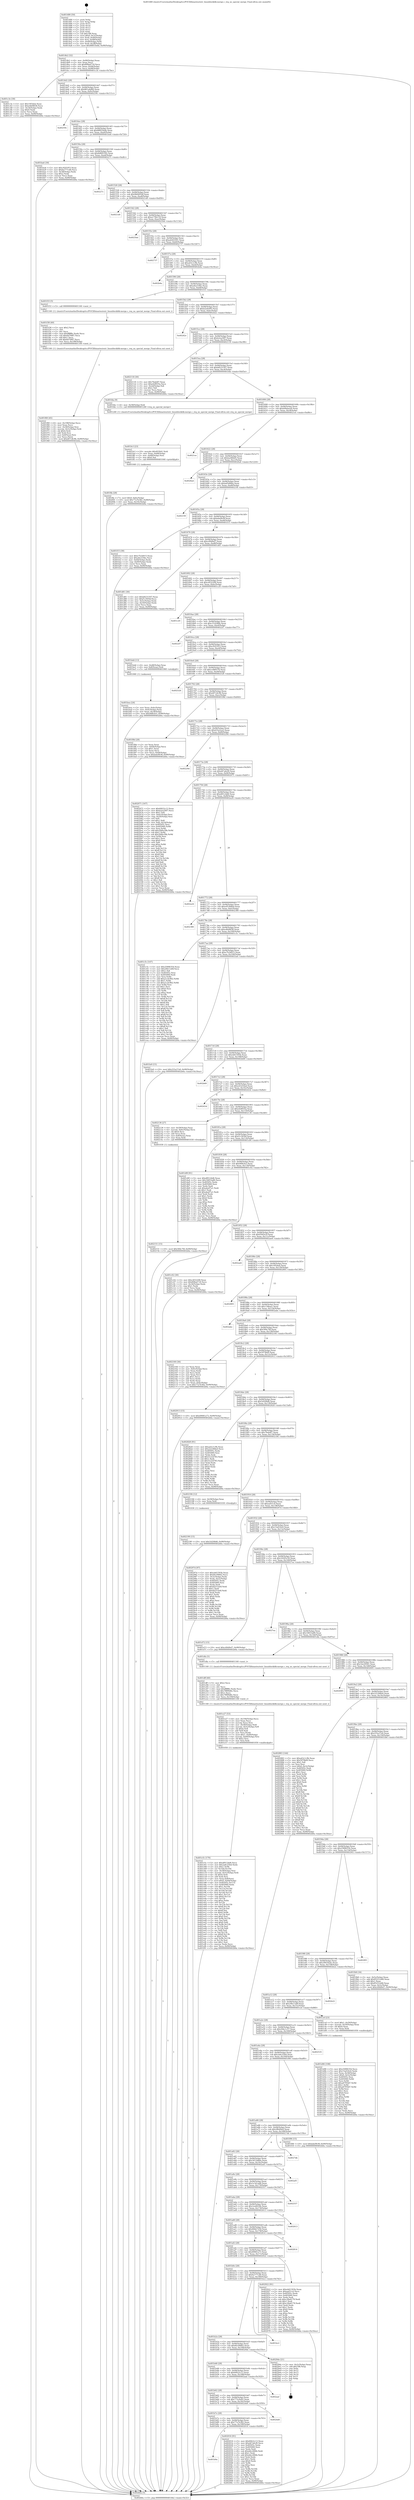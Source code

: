 digraph "0x401480" {
  label = "0x401480 (/mnt/c/Users/mathe/Desktop/tcc/POCII/binaries/extr_linuxblockblk-merge.c_req_no_special_merge_Final-ollvm.out::main(0))"
  labelloc = "t"
  node[shape=record]

  Entry [label="",width=0.3,height=0.3,shape=circle,fillcolor=black,style=filled]
  "0x4014b2" [label="{
     0x4014b2 [32]\l
     | [instrs]\l
     &nbsp;&nbsp;0x4014b2 \<+6\>: mov -0x90(%rbp),%eax\l
     &nbsp;&nbsp;0x4014b8 \<+2\>: mov %eax,%ecx\l
     &nbsp;&nbsp;0x4014ba \<+6\>: sub $0x808ad718,%ecx\l
     &nbsp;&nbsp;0x4014c0 \<+6\>: mov %eax,-0x94(%rbp)\l
     &nbsp;&nbsp;0x4014c6 \<+6\>: mov %ecx,-0x98(%rbp)\l
     &nbsp;&nbsp;0x4014cc \<+6\>: je 0000000000401c3e \<main+0x7be\>\l
  }"]
  "0x401c3e" [label="{
     0x401c3e [30]\l
     | [instrs]\l
     &nbsp;&nbsp;0x401c3e \<+5\>: mov $0x10f3deb,%eax\l
     &nbsp;&nbsp;0x401c43 \<+5\>: mov $0xe4b08f38,%ecx\l
     &nbsp;&nbsp;0x401c48 \<+3\>: mov -0x34(%rbp),%edx\l
     &nbsp;&nbsp;0x401c4b \<+3\>: cmp $0x0,%edx\l
     &nbsp;&nbsp;0x401c4e \<+3\>: cmove %ecx,%eax\l
     &nbsp;&nbsp;0x401c51 \<+6\>: mov %eax,-0x90(%rbp)\l
     &nbsp;&nbsp;0x401c57 \<+5\>: jmp 0000000000402b6a \<main+0x16ea\>\l
  }"]
  "0x4014d2" [label="{
     0x4014d2 [28]\l
     | [instrs]\l
     &nbsp;&nbsp;0x4014d2 \<+5\>: jmp 00000000004014d7 \<main+0x57\>\l
     &nbsp;&nbsp;0x4014d7 \<+6\>: mov -0x94(%rbp),%eax\l
     &nbsp;&nbsp;0x4014dd \<+5\>: sub $0x861a4d66,%eax\l
     &nbsp;&nbsp;0x4014e2 \<+6\>: mov %eax,-0x9c(%rbp)\l
     &nbsp;&nbsp;0x4014e8 \<+6\>: je 000000000040259c \<main+0x111c\>\l
  }"]
  Exit [label="",width=0.3,height=0.3,shape=circle,fillcolor=black,style=filled,peripheries=2]
  "0x40259c" [label="{
     0x40259c\l
  }", style=dashed]
  "0x4014ee" [label="{
     0x4014ee [28]\l
     | [instrs]\l
     &nbsp;&nbsp;0x4014ee \<+5\>: jmp 00000000004014f3 \<main+0x73\>\l
     &nbsp;&nbsp;0x4014f3 \<+6\>: mov -0x94(%rbp),%eax\l
     &nbsp;&nbsp;0x4014f9 \<+5\>: sub $0x88855b4b,%eax\l
     &nbsp;&nbsp;0x4014fe \<+6\>: mov %eax,-0xa0(%rbp)\l
     &nbsp;&nbsp;0x401504 \<+6\>: je 0000000000401ba4 \<main+0x724\>\l
  }"]
  "0x402190" [label="{
     0x402190 [15]\l
     | [instrs]\l
     &nbsp;&nbsp;0x402190 \<+10\>: movl $0x5d208d6,-0x90(%rbp)\l
     &nbsp;&nbsp;0x40219a \<+5\>: jmp 0000000000402b6a \<main+0x16ea\>\l
  }"]
  "0x401ba4" [label="{
     0x401ba4 [30]\l
     | [instrs]\l
     &nbsp;&nbsp;0x401ba4 \<+5\>: mov $0xc92f1953,%eax\l
     &nbsp;&nbsp;0x401ba9 \<+5\>: mov $0x6a777cd0,%ecx\l
     &nbsp;&nbsp;0x401bae \<+3\>: mov -0x38(%rbp),%edx\l
     &nbsp;&nbsp;0x401bb1 \<+3\>: cmp $0x2,%edx\l
     &nbsp;&nbsp;0x401bb4 \<+3\>: cmovne %ecx,%eax\l
     &nbsp;&nbsp;0x401bb7 \<+6\>: mov %eax,-0x90(%rbp)\l
     &nbsp;&nbsp;0x401bbd \<+5\>: jmp 0000000000402b6a \<main+0x16ea\>\l
  }"]
  "0x40150a" [label="{
     0x40150a [28]\l
     | [instrs]\l
     &nbsp;&nbsp;0x40150a \<+5\>: jmp 000000000040150f \<main+0x8f\>\l
     &nbsp;&nbsp;0x40150f \<+6\>: mov -0x94(%rbp),%eax\l
     &nbsp;&nbsp;0x401515 \<+5\>: sub $0x8d895392,%eax\l
     &nbsp;&nbsp;0x40151a \<+6\>: mov %eax,-0xa4(%rbp)\l
     &nbsp;&nbsp;0x401520 \<+6\>: je 000000000040227c \<main+0xdfc\>\l
  }"]
  "0x402b6a" [label="{
     0x402b6a [5]\l
     | [instrs]\l
     &nbsp;&nbsp;0x402b6a \<+5\>: jmp 00000000004014b2 \<main+0x32\>\l
  }"]
  "0x401480" [label="{
     0x401480 [50]\l
     | [instrs]\l
     &nbsp;&nbsp;0x401480 \<+1\>: push %rbp\l
     &nbsp;&nbsp;0x401481 \<+3\>: mov %rsp,%rbp\l
     &nbsp;&nbsp;0x401484 \<+2\>: push %r15\l
     &nbsp;&nbsp;0x401486 \<+2\>: push %r14\l
     &nbsp;&nbsp;0x401488 \<+2\>: push %r13\l
     &nbsp;&nbsp;0x40148a \<+2\>: push %r12\l
     &nbsp;&nbsp;0x40148c \<+1\>: push %rbx\l
     &nbsp;&nbsp;0x40148d \<+7\>: sub $0x188,%rsp\l
     &nbsp;&nbsp;0x401494 \<+7\>: movl $0x0,-0x3c(%rbp)\l
     &nbsp;&nbsp;0x40149b \<+3\>: mov %edi,-0x40(%rbp)\l
     &nbsp;&nbsp;0x40149e \<+4\>: mov %rsi,-0x48(%rbp)\l
     &nbsp;&nbsp;0x4014a2 \<+3\>: mov -0x40(%rbp),%edi\l
     &nbsp;&nbsp;0x4014a5 \<+3\>: mov %edi,-0x38(%rbp)\l
     &nbsp;&nbsp;0x4014a8 \<+10\>: movl $0x88855b4b,-0x90(%rbp)\l
  }"]
  "0x402151" [label="{
     0x402151 [15]\l
     | [instrs]\l
     &nbsp;&nbsp;0x402151 \<+10\>: movl $0x584c76f,-0x90(%rbp)\l
     &nbsp;&nbsp;0x40215b \<+5\>: jmp 0000000000402b6a \<main+0x16ea\>\l
  }"]
  "0x40227c" [label="{
     0x40227c\l
  }", style=dashed]
  "0x401526" [label="{
     0x401526 [28]\l
     | [instrs]\l
     &nbsp;&nbsp;0x401526 \<+5\>: jmp 000000000040152b \<main+0xab\>\l
     &nbsp;&nbsp;0x40152b \<+6\>: mov -0x94(%rbp),%eax\l
     &nbsp;&nbsp;0x401531 \<+5\>: sub $0x9b6495df,%eax\l
     &nbsp;&nbsp;0x401536 \<+6\>: mov %eax,-0xa8(%rbp)\l
     &nbsp;&nbsp;0x40153c \<+6\>: je 00000000004021d0 \<main+0xd50\>\l
  }"]
  "0x401b9a" [label="{
     0x401b9a\l
  }", style=dashed]
  "0x4021d0" [label="{
     0x4021d0\l
  }", style=dashed]
  "0x401542" [label="{
     0x401542 [28]\l
     | [instrs]\l
     &nbsp;&nbsp;0x401542 \<+5\>: jmp 0000000000401547 \<main+0xc7\>\l
     &nbsp;&nbsp;0x401547 \<+6\>: mov -0x94(%rbp),%eax\l
     &nbsp;&nbsp;0x40154d \<+5\>: sub $0xa179b118,%eax\l
     &nbsp;&nbsp;0x401552 \<+6\>: mov %eax,-0xac(%rbp)\l
     &nbsp;&nbsp;0x401558 \<+6\>: je 00000000004025bd \<main+0x113d\>\l
  }"]
  "0x402016" [label="{
     0x402016 [91]\l
     | [instrs]\l
     &nbsp;&nbsp;0x402016 \<+5\>: mov $0x6f422c13,%eax\l
     &nbsp;&nbsp;0x40201b \<+5\>: mov $0xd47a6cf0,%ecx\l
     &nbsp;&nbsp;0x402020 \<+7\>: mov 0x40505c,%edx\l
     &nbsp;&nbsp;0x402027 \<+7\>: mov 0x405060,%esi\l
     &nbsp;&nbsp;0x40202e \<+2\>: mov %edx,%edi\l
     &nbsp;&nbsp;0x402030 \<+6\>: sub $0xddcc684b,%edi\l
     &nbsp;&nbsp;0x402036 \<+3\>: sub $0x1,%edi\l
     &nbsp;&nbsp;0x402039 \<+6\>: add $0xddcc684b,%edi\l
     &nbsp;&nbsp;0x40203f \<+3\>: imul %edi,%edx\l
     &nbsp;&nbsp;0x402042 \<+3\>: and $0x1,%edx\l
     &nbsp;&nbsp;0x402045 \<+3\>: cmp $0x0,%edx\l
     &nbsp;&nbsp;0x402048 \<+4\>: sete %r8b\l
     &nbsp;&nbsp;0x40204c \<+3\>: cmp $0xa,%esi\l
     &nbsp;&nbsp;0x40204f \<+4\>: setl %r9b\l
     &nbsp;&nbsp;0x402053 \<+3\>: mov %r8b,%r10b\l
     &nbsp;&nbsp;0x402056 \<+3\>: and %r9b,%r10b\l
     &nbsp;&nbsp;0x402059 \<+3\>: xor %r9b,%r8b\l
     &nbsp;&nbsp;0x40205c \<+3\>: or %r8b,%r10b\l
     &nbsp;&nbsp;0x40205f \<+4\>: test $0x1,%r10b\l
     &nbsp;&nbsp;0x402063 \<+3\>: cmovne %ecx,%eax\l
     &nbsp;&nbsp;0x402066 \<+6\>: mov %eax,-0x90(%rbp)\l
     &nbsp;&nbsp;0x40206c \<+5\>: jmp 0000000000402b6a \<main+0x16ea\>\l
  }"]
  "0x4025bd" [label="{
     0x4025bd\l
  }", style=dashed]
  "0x40155e" [label="{
     0x40155e [28]\l
     | [instrs]\l
     &nbsp;&nbsp;0x40155e \<+5\>: jmp 0000000000401563 \<main+0xe3\>\l
     &nbsp;&nbsp;0x401563 \<+6\>: mov -0x94(%rbp),%eax\l
     &nbsp;&nbsp;0x401569 \<+5\>: sub $0xa4263501,%eax\l
     &nbsp;&nbsp;0x40156e \<+6\>: mov %eax,-0xb0(%rbp)\l
     &nbsp;&nbsp;0x401574 \<+6\>: je 0000000000402737 \<main+0x12b7\>\l
  }"]
  "0x401b7e" [label="{
     0x401b7e [28]\l
     | [instrs]\l
     &nbsp;&nbsp;0x401b7e \<+5\>: jmp 0000000000401b83 \<main+0x703\>\l
     &nbsp;&nbsp;0x401b83 \<+6\>: mov -0x94(%rbp),%eax\l
     &nbsp;&nbsp;0x401b89 \<+5\>: sub $0x77a7b382,%eax\l
     &nbsp;&nbsp;0x401b8e \<+6\>: mov %eax,-0x190(%rbp)\l
     &nbsp;&nbsp;0x401b94 \<+6\>: je 0000000000402016 \<main+0xb96\>\l
  }"]
  "0x402737" [label="{
     0x402737\l
  }", style=dashed]
  "0x40157a" [label="{
     0x40157a [28]\l
     | [instrs]\l
     &nbsp;&nbsp;0x40157a \<+5\>: jmp 000000000040157f \<main+0xff\>\l
     &nbsp;&nbsp;0x40157f \<+6\>: mov -0x94(%rbp),%eax\l
     &nbsp;&nbsp;0x401585 \<+5\>: sub $0xa43c1c9b,%eax\l
     &nbsp;&nbsp;0x40158a \<+6\>: mov %eax,-0xb4(%rbp)\l
     &nbsp;&nbsp;0x401590 \<+6\>: je 0000000000402b4a \<main+0x16ca\>\l
  }"]
  "0x4024d0" [label="{
     0x4024d0\l
  }", style=dashed]
  "0x402b4a" [label="{
     0x402b4a\l
  }", style=dashed]
  "0x401596" [label="{
     0x401596 [28]\l
     | [instrs]\l
     &nbsp;&nbsp;0x401596 \<+5\>: jmp 000000000040159b \<main+0x11b\>\l
     &nbsp;&nbsp;0x40159b \<+6\>: mov -0x94(%rbp),%eax\l
     &nbsp;&nbsp;0x4015a1 \<+5\>: sub $0xa6e210bc,%eax\l
     &nbsp;&nbsp;0x4015a6 \<+6\>: mov %eax,-0xb8(%rbp)\l
     &nbsp;&nbsp;0x4015ac \<+6\>: je 0000000000401f33 \<main+0xab3\>\l
  }"]
  "0x401b62" [label="{
     0x401b62 [28]\l
     | [instrs]\l
     &nbsp;&nbsp;0x401b62 \<+5\>: jmp 0000000000401b67 \<main+0x6e7\>\l
     &nbsp;&nbsp;0x401b67 \<+6\>: mov -0x94(%rbp),%eax\l
     &nbsp;&nbsp;0x401b6d \<+5\>: sub $0x772c0e62,%eax\l
     &nbsp;&nbsp;0x401b72 \<+6\>: mov %eax,-0x18c(%rbp)\l
     &nbsp;&nbsp;0x401b78 \<+6\>: je 00000000004024d0 \<main+0x1050\>\l
  }"]
  "0x401f33" [label="{
     0x401f33 [5]\l
     | [instrs]\l
     &nbsp;&nbsp;0x401f33 \<+5\>: call 0000000000401160 \<next_i\>\l
     | [calls]\l
     &nbsp;&nbsp;0x401160 \{1\} (/mnt/c/Users/mathe/Desktop/tcc/POCII/binaries/extr_linuxblockblk-merge.c_req_no_special_merge_Final-ollvm.out::next_i)\l
  }"]
  "0x4015b2" [label="{
     0x4015b2 [28]\l
     | [instrs]\l
     &nbsp;&nbsp;0x4015b2 \<+5\>: jmp 00000000004015b7 \<main+0x137\>\l
     &nbsp;&nbsp;0x4015b7 \<+6\>: mov -0x94(%rbp),%eax\l
     &nbsp;&nbsp;0x4015bd \<+5\>: sub $0xb2e0ef93,%eax\l
     &nbsp;&nbsp;0x4015c2 \<+6\>: mov %eax,-0xbc(%rbp)\l
     &nbsp;&nbsp;0x4015c8 \<+6\>: je 000000000040242e \<main+0xfae\>\l
  }"]
  "0x402aaf" [label="{
     0x402aaf\l
  }", style=dashed]
  "0x40242e" [label="{
     0x40242e\l
  }", style=dashed]
  "0x4015ce" [label="{
     0x4015ce [28]\l
     | [instrs]\l
     &nbsp;&nbsp;0x4015ce \<+5\>: jmp 00000000004015d3 \<main+0x153\>\l
     &nbsp;&nbsp;0x4015d3 \<+6\>: mov -0x94(%rbp),%eax\l
     &nbsp;&nbsp;0x4015d9 \<+5\>: sub $0xb2ea30f7,%eax\l
     &nbsp;&nbsp;0x4015de \<+6\>: mov %eax,-0xc0(%rbp)\l
     &nbsp;&nbsp;0x4015e4 \<+6\>: je 0000000000402118 \<main+0xc98\>\l
  }"]
  "0x401b46" [label="{
     0x401b46 [28]\l
     | [instrs]\l
     &nbsp;&nbsp;0x401b46 \<+5\>: jmp 0000000000401b4b \<main+0x6cb\>\l
     &nbsp;&nbsp;0x401b4b \<+6\>: mov -0x94(%rbp),%eax\l
     &nbsp;&nbsp;0x401b51 \<+5\>: sub $0x6f422c13,%eax\l
     &nbsp;&nbsp;0x401b56 \<+6\>: mov %eax,-0x188(%rbp)\l
     &nbsp;&nbsp;0x401b5c \<+6\>: je 0000000000402aaf \<main+0x162f\>\l
  }"]
  "0x402118" [label="{
     0x402118 [30]\l
     | [instrs]\l
     &nbsp;&nbsp;0x402118 \<+5\>: mov $0x76ab4f7,%eax\l
     &nbsp;&nbsp;0x40211d \<+5\>: mov $0xefe8935a,%ecx\l
     &nbsp;&nbsp;0x402122 \<+3\>: mov -0x2d(%rbp),%dl\l
     &nbsp;&nbsp;0x402125 \<+3\>: test $0x1,%dl\l
     &nbsp;&nbsp;0x402128 \<+3\>: cmovne %ecx,%eax\l
     &nbsp;&nbsp;0x40212b \<+6\>: mov %eax,-0x90(%rbp)\l
     &nbsp;&nbsp;0x402131 \<+5\>: jmp 0000000000402b6a \<main+0x16ea\>\l
  }"]
  "0x4015ea" [label="{
     0x4015ea [28]\l
     | [instrs]\l
     &nbsp;&nbsp;0x4015ea \<+5\>: jmp 00000000004015ef \<main+0x16f\>\l
     &nbsp;&nbsp;0x4015ef \<+6\>: mov -0x94(%rbp),%eax\l
     &nbsp;&nbsp;0x4015f5 \<+5\>: sub $0xb8231507,%eax\l
     &nbsp;&nbsp;0x4015fa \<+6\>: mov %eax,-0xc4(%rbp)\l
     &nbsp;&nbsp;0x401600 \<+6\>: je 0000000000401fda \<main+0xb5a\>\l
  }"]
  "0x4029de" [label="{
     0x4029de [21]\l
     | [instrs]\l
     &nbsp;&nbsp;0x4029de \<+3\>: mov -0x2c(%rbp),%eax\l
     &nbsp;&nbsp;0x4029e1 \<+7\>: add $0x188,%rsp\l
     &nbsp;&nbsp;0x4029e8 \<+1\>: pop %rbx\l
     &nbsp;&nbsp;0x4029e9 \<+2\>: pop %r12\l
     &nbsp;&nbsp;0x4029eb \<+2\>: pop %r13\l
     &nbsp;&nbsp;0x4029ed \<+2\>: pop %r14\l
     &nbsp;&nbsp;0x4029ef \<+2\>: pop %r15\l
     &nbsp;&nbsp;0x4029f1 \<+1\>: pop %rbp\l
     &nbsp;&nbsp;0x4029f2 \<+1\>: ret\l
  }"]
  "0x401fda" [label="{
     0x401fda [9]\l
     | [instrs]\l
     &nbsp;&nbsp;0x401fda \<+4\>: mov -0x58(%rbp),%rdi\l
     &nbsp;&nbsp;0x401fde \<+5\>: call 0000000000401240 \<req_no_special_merge\>\l
     | [calls]\l
     &nbsp;&nbsp;0x401240 \{1\} (/mnt/c/Users/mathe/Desktop/tcc/POCII/binaries/extr_linuxblockblk-merge.c_req_no_special_merge_Final-ollvm.out::req_no_special_merge)\l
  }"]
  "0x401606" [label="{
     0x401606 [28]\l
     | [instrs]\l
     &nbsp;&nbsp;0x401606 \<+5\>: jmp 000000000040160b \<main+0x18b\>\l
     &nbsp;&nbsp;0x40160b \<+6\>: mov -0x94(%rbp),%eax\l
     &nbsp;&nbsp;0x401611 \<+5\>: sub $0xb94daea9,%eax\l
     &nbsp;&nbsp;0x401616 \<+6\>: mov %eax,-0xc8(%rbp)\l
     &nbsp;&nbsp;0x40161c \<+6\>: je 00000000004021ee \<main+0xd6e\>\l
  }"]
  "0x401b2a" [label="{
     0x401b2a [28]\l
     | [instrs]\l
     &nbsp;&nbsp;0x401b2a \<+5\>: jmp 0000000000401b2f \<main+0x6af\>\l
     &nbsp;&nbsp;0x401b2f \<+6\>: mov -0x94(%rbp),%eax\l
     &nbsp;&nbsp;0x401b35 \<+5\>: sub $0x6b1f0662,%eax\l
     &nbsp;&nbsp;0x401b3a \<+6\>: mov %eax,-0x184(%rbp)\l
     &nbsp;&nbsp;0x401b40 \<+6\>: je 00000000004029de \<main+0x155e\>\l
  }"]
  "0x4021ee" [label="{
     0x4021ee\l
  }", style=dashed]
  "0x401622" [label="{
     0x401622 [28]\l
     | [instrs]\l
     &nbsp;&nbsp;0x401622 \<+5\>: jmp 0000000000401627 \<main+0x1a7\>\l
     &nbsp;&nbsp;0x401627 \<+6\>: mov -0x94(%rbp),%eax\l
     &nbsp;&nbsp;0x40162d \<+5\>: sub $0xba28fdd5,%eax\l
     &nbsp;&nbsp;0x401632 \<+6\>: mov %eax,-0xcc(%rbp)\l
     &nbsp;&nbsp;0x401638 \<+6\>: je 00000000004026a4 \<main+0x1224\>\l
  }"]
  "0x401bc2" [label="{
     0x401bc2\l
  }", style=dashed]
  "0x4026a4" [label="{
     0x4026a4\l
  }", style=dashed]
  "0x40163e" [label="{
     0x40163e [28]\l
     | [instrs]\l
     &nbsp;&nbsp;0x40163e \<+5\>: jmp 0000000000401643 \<main+0x1c3\>\l
     &nbsp;&nbsp;0x401643 \<+6\>: mov -0x94(%rbp),%eax\l
     &nbsp;&nbsp;0x401649 \<+5\>: sub $0xbd54f66a,%eax\l
     &nbsp;&nbsp;0x40164e \<+6\>: mov %eax,-0xd0(%rbp)\l
     &nbsp;&nbsp;0x401654 \<+6\>: je 000000000040219f \<main+0xd1f\>\l
  }"]
  "0x401b0e" [label="{
     0x401b0e [28]\l
     | [instrs]\l
     &nbsp;&nbsp;0x401b0e \<+5\>: jmp 0000000000401b13 \<main+0x693\>\l
     &nbsp;&nbsp;0x401b13 \<+6\>: mov -0x94(%rbp),%eax\l
     &nbsp;&nbsp;0x401b19 \<+5\>: sub $0x6a777cd0,%eax\l
     &nbsp;&nbsp;0x401b1e \<+6\>: mov %eax,-0x180(%rbp)\l
     &nbsp;&nbsp;0x401b24 \<+6\>: je 0000000000401bc2 \<main+0x742\>\l
  }"]
  "0x40219f" [label="{
     0x40219f\l
  }", style=dashed]
  "0x40165a" [label="{
     0x40165a [28]\l
     | [instrs]\l
     &nbsp;&nbsp;0x40165a \<+5\>: jmp 000000000040165f \<main+0x1df\>\l
     &nbsp;&nbsp;0x40165f \<+6\>: mov -0x94(%rbp),%eax\l
     &nbsp;&nbsp;0x401665 \<+5\>: sub $0xbdef9c9f,%eax\l
     &nbsp;&nbsp;0x40166a \<+6\>: mov %eax,-0xd4(%rbp)\l
     &nbsp;&nbsp;0x401670 \<+6\>: je 0000000000401f15 \<main+0xa95\>\l
  }"]
  "0x402922" [label="{
     0x402922 [91]\l
     | [instrs]\l
     &nbsp;&nbsp;0x402922 \<+5\>: mov $0xeb61593b,%eax\l
     &nbsp;&nbsp;0x402927 \<+5\>: mov $0xaaf51c0,%ecx\l
     &nbsp;&nbsp;0x40292c \<+7\>: mov 0x40505c,%edx\l
     &nbsp;&nbsp;0x402933 \<+7\>: mov 0x405060,%esi\l
     &nbsp;&nbsp;0x40293a \<+2\>: mov %edx,%edi\l
     &nbsp;&nbsp;0x40293c \<+6\>: sub $0xc28a6179,%edi\l
     &nbsp;&nbsp;0x402942 \<+3\>: sub $0x1,%edi\l
     &nbsp;&nbsp;0x402945 \<+6\>: add $0xc28a6179,%edi\l
     &nbsp;&nbsp;0x40294b \<+3\>: imul %edi,%edx\l
     &nbsp;&nbsp;0x40294e \<+3\>: and $0x1,%edx\l
     &nbsp;&nbsp;0x402951 \<+3\>: cmp $0x0,%edx\l
     &nbsp;&nbsp;0x402954 \<+4\>: sete %r8b\l
     &nbsp;&nbsp;0x402958 \<+3\>: cmp $0xa,%esi\l
     &nbsp;&nbsp;0x40295b \<+4\>: setl %r9b\l
     &nbsp;&nbsp;0x40295f \<+3\>: mov %r8b,%r10b\l
     &nbsp;&nbsp;0x402962 \<+3\>: and %r9b,%r10b\l
     &nbsp;&nbsp;0x402965 \<+3\>: xor %r9b,%r8b\l
     &nbsp;&nbsp;0x402968 \<+3\>: or %r8b,%r10b\l
     &nbsp;&nbsp;0x40296b \<+4\>: test $0x1,%r10b\l
     &nbsp;&nbsp;0x40296f \<+3\>: cmovne %ecx,%eax\l
     &nbsp;&nbsp;0x402972 \<+6\>: mov %eax,-0x90(%rbp)\l
     &nbsp;&nbsp;0x402978 \<+5\>: jmp 0000000000402b6a \<main+0x16ea\>\l
  }"]
  "0x401f15" [label="{
     0x401f15 [30]\l
     | [instrs]\l
     &nbsp;&nbsp;0x401f15 \<+5\>: mov $0xe7b3d015,%eax\l
     &nbsp;&nbsp;0x401f1a \<+5\>: mov $0xa6e210bc,%ecx\l
     &nbsp;&nbsp;0x401f1f \<+3\>: mov -0x64(%rbp),%edx\l
     &nbsp;&nbsp;0x401f22 \<+3\>: cmp -0x60(%rbp),%edx\l
     &nbsp;&nbsp;0x401f25 \<+3\>: cmovl %ecx,%eax\l
     &nbsp;&nbsp;0x401f28 \<+6\>: mov %eax,-0x90(%rbp)\l
     &nbsp;&nbsp;0x401f2e \<+5\>: jmp 0000000000402b6a \<main+0x16ea\>\l
  }"]
  "0x401676" [label="{
     0x401676 [28]\l
     | [instrs]\l
     &nbsp;&nbsp;0x401676 \<+5\>: jmp 000000000040167b \<main+0x1fb\>\l
     &nbsp;&nbsp;0x40167b \<+6\>: mov -0x94(%rbp),%eax\l
     &nbsp;&nbsp;0x401681 \<+5\>: sub $0xc49d9ef7,%eax\l
     &nbsp;&nbsp;0x401686 \<+6\>: mov %eax,-0xd8(%rbp)\l
     &nbsp;&nbsp;0x40168c \<+6\>: je 0000000000401d81 \<main+0x901\>\l
  }"]
  "0x401af2" [label="{
     0x401af2 [28]\l
     | [instrs]\l
     &nbsp;&nbsp;0x401af2 \<+5\>: jmp 0000000000401af7 \<main+0x677\>\l
     &nbsp;&nbsp;0x401af7 \<+6\>: mov -0x94(%rbp),%eax\l
     &nbsp;&nbsp;0x401afd \<+5\>: sub $0x49081a73,%eax\l
     &nbsp;&nbsp;0x401b02 \<+6\>: mov %eax,-0x17c(%rbp)\l
     &nbsp;&nbsp;0x401b08 \<+6\>: je 0000000000402922 \<main+0x14a2\>\l
  }"]
  "0x401d81" [label="{
     0x401d81 [30]\l
     | [instrs]\l
     &nbsp;&nbsp;0x401d81 \<+5\>: mov $0xb8231507,%eax\l
     &nbsp;&nbsp;0x401d86 \<+5\>: mov $0xf1c565bf,%ecx\l
     &nbsp;&nbsp;0x401d8b \<+3\>: mov -0x5c(%rbp),%edx\l
     &nbsp;&nbsp;0x401d8e \<+3\>: cmp -0x50(%rbp),%edx\l
     &nbsp;&nbsp;0x401d91 \<+3\>: cmovl %ecx,%eax\l
     &nbsp;&nbsp;0x401d94 \<+6\>: mov %eax,-0x90(%rbp)\l
     &nbsp;&nbsp;0x401d9a \<+5\>: jmp 0000000000402b6a \<main+0x16ea\>\l
  }"]
  "0x401692" [label="{
     0x401692 [28]\l
     | [instrs]\l
     &nbsp;&nbsp;0x401692 \<+5\>: jmp 0000000000401697 \<main+0x217\>\l
     &nbsp;&nbsp;0x401697 \<+6\>: mov -0x94(%rbp),%eax\l
     &nbsp;&nbsp;0x40169d \<+5\>: sub $0xc4f32208,%eax\l
     &nbsp;&nbsp;0x4016a2 \<+6\>: mov %eax,-0xdc(%rbp)\l
     &nbsp;&nbsp;0x4016a8 \<+6\>: je 0000000000401c20 \<main+0x7a0\>\l
  }"]
  "0x402814" [label="{
     0x402814\l
  }", style=dashed]
  "0x401c20" [label="{
     0x401c20\l
  }", style=dashed]
  "0x4016ae" [label="{
     0x4016ae [28]\l
     | [instrs]\l
     &nbsp;&nbsp;0x4016ae \<+5\>: jmp 00000000004016b3 \<main+0x233\>\l
     &nbsp;&nbsp;0x4016b3 \<+6\>: mov -0x94(%rbp),%eax\l
     &nbsp;&nbsp;0x4016b9 \<+5\>: sub $0xc514286b,%eax\l
     &nbsp;&nbsp;0x4016be \<+6\>: mov %eax,-0xe0(%rbp)\l
     &nbsp;&nbsp;0x4016c4 \<+6\>: je 00000000004022f7 \<main+0xe77\>\l
  }"]
  "0x401ad6" [label="{
     0x401ad6 [28]\l
     | [instrs]\l
     &nbsp;&nbsp;0x401ad6 \<+5\>: jmp 0000000000401adb \<main+0x65b\>\l
     &nbsp;&nbsp;0x401adb \<+6\>: mov -0x94(%rbp),%eax\l
     &nbsp;&nbsp;0x401ae1 \<+5\>: sub $0x46bb7254,%eax\l
     &nbsp;&nbsp;0x401ae6 \<+6\>: mov %eax,-0x178(%rbp)\l
     &nbsp;&nbsp;0x401aec \<+6\>: je 0000000000402814 \<main+0x1394\>\l
  }"]
  "0x4022f7" [label="{
     0x4022f7\l
  }", style=dashed]
  "0x4016ca" [label="{
     0x4016ca [28]\l
     | [instrs]\l
     &nbsp;&nbsp;0x4016ca \<+5\>: jmp 00000000004016cf \<main+0x24f\>\l
     &nbsp;&nbsp;0x4016cf \<+6\>: mov -0x94(%rbp),%eax\l
     &nbsp;&nbsp;0x4016d5 \<+5\>: sub $0xc92f1953,%eax\l
     &nbsp;&nbsp;0x4016da \<+6\>: mov %eax,-0xe4(%rbp)\l
     &nbsp;&nbsp;0x4016e0 \<+6\>: je 0000000000401bdd \<main+0x75d\>\l
  }"]
  "0x402613" [label="{
     0x402613\l
  }", style=dashed]
  "0x401bdd" [label="{
     0x401bdd [13]\l
     | [instrs]\l
     &nbsp;&nbsp;0x401bdd \<+4\>: mov -0x48(%rbp),%rax\l
     &nbsp;&nbsp;0x401be1 \<+4\>: mov 0x8(%rax),%rdi\l
     &nbsp;&nbsp;0x401be5 \<+5\>: call 0000000000401060 \<atoi@plt\>\l
     | [calls]\l
     &nbsp;&nbsp;0x401060 \{1\} (unknown)\l
  }"]
  "0x4016e6" [label="{
     0x4016e6 [28]\l
     | [instrs]\l
     &nbsp;&nbsp;0x4016e6 \<+5\>: jmp 00000000004016eb \<main+0x26b\>\l
     &nbsp;&nbsp;0x4016eb \<+6\>: mov -0x94(%rbp),%eax\l
     &nbsp;&nbsp;0x4016f1 \<+5\>: sub $0xce480276,%eax\l
     &nbsp;&nbsp;0x4016f6 \<+6\>: mov %eax,-0xe8(%rbp)\l
     &nbsp;&nbsp;0x4016fc \<+6\>: je 0000000000402526 \<main+0x10a6\>\l
  }"]
  "0x401bea" [label="{
     0x401bea [24]\l
     | [instrs]\l
     &nbsp;&nbsp;0x401bea \<+3\>: mov %eax,-0x4c(%rbp)\l
     &nbsp;&nbsp;0x401bed \<+3\>: mov -0x4c(%rbp),%eax\l
     &nbsp;&nbsp;0x401bf0 \<+3\>: mov %eax,-0x34(%rbp)\l
     &nbsp;&nbsp;0x401bf3 \<+10\>: movl $0xf48fcfe5,-0x90(%rbp)\l
     &nbsp;&nbsp;0x401bfd \<+5\>: jmp 0000000000402b6a \<main+0x16ea\>\l
  }"]
  "0x401aba" [label="{
     0x401aba [28]\l
     | [instrs]\l
     &nbsp;&nbsp;0x401aba \<+5\>: jmp 0000000000401abf \<main+0x63f\>\l
     &nbsp;&nbsp;0x401abf \<+6\>: mov -0x94(%rbp),%eax\l
     &nbsp;&nbsp;0x401ac5 \<+5\>: sub $0x3ca0616b,%eax\l
     &nbsp;&nbsp;0x401aca \<+6\>: mov %eax,-0x174(%rbp)\l
     &nbsp;&nbsp;0x401ad0 \<+6\>: je 0000000000402613 \<main+0x1193\>\l
  }"]
  "0x402526" [label="{
     0x402526\l
  }", style=dashed]
  "0x401702" [label="{
     0x401702 [28]\l
     | [instrs]\l
     &nbsp;&nbsp;0x401702 \<+5\>: jmp 0000000000401707 \<main+0x287\>\l
     &nbsp;&nbsp;0x401707 \<+6\>: mov -0x94(%rbp),%eax\l
     &nbsp;&nbsp;0x40170d \<+5\>: sub $0xd07c8c96,%eax\l
     &nbsp;&nbsp;0x401712 \<+6\>: mov %eax,-0xec(%rbp)\l
     &nbsp;&nbsp;0x401718 \<+6\>: je 0000000000401f8d \<main+0xb0d\>\l
  }"]
  "0x402557" [label="{
     0x402557\l
  }", style=dashed]
  "0x401f8d" [label="{
     0x401f8d [28]\l
     | [instrs]\l
     &nbsp;&nbsp;0x401f8d \<+2\>: xor %eax,%eax\l
     &nbsp;&nbsp;0x401f8f \<+3\>: mov -0x64(%rbp),%ecx\l
     &nbsp;&nbsp;0x401f92 \<+3\>: sub $0x1,%eax\l
     &nbsp;&nbsp;0x401f95 \<+2\>: sub %eax,%ecx\l
     &nbsp;&nbsp;0x401f97 \<+3\>: mov %ecx,-0x64(%rbp)\l
     &nbsp;&nbsp;0x401f9a \<+10\>: movl $0xbdef9c9f,-0x90(%rbp)\l
     &nbsp;&nbsp;0x401fa4 \<+5\>: jmp 0000000000402b6a \<main+0x16ea\>\l
  }"]
  "0x40171e" [label="{
     0x40171e [28]\l
     | [instrs]\l
     &nbsp;&nbsp;0x40171e \<+5\>: jmp 0000000000401723 \<main+0x2a3\>\l
     &nbsp;&nbsp;0x401723 \<+6\>: mov -0x94(%rbp),%eax\l
     &nbsp;&nbsp;0x401729 \<+5\>: sub $0xd32a5ca3,%eax\l
     &nbsp;&nbsp;0x40172e \<+6\>: mov %eax,-0xf0(%rbp)\l
     &nbsp;&nbsp;0x401734 \<+6\>: je 000000000040229d \<main+0xe1d\>\l
  }"]
  "0x401a9e" [label="{
     0x401a9e [28]\l
     | [instrs]\l
     &nbsp;&nbsp;0x401a9e \<+5\>: jmp 0000000000401aa3 \<main+0x623\>\l
     &nbsp;&nbsp;0x401aa3 \<+6\>: mov -0x94(%rbp),%eax\l
     &nbsp;&nbsp;0x401aa9 \<+5\>: sub $0x3c3d1ab8,%eax\l
     &nbsp;&nbsp;0x401aae \<+6\>: mov %eax,-0x170(%rbp)\l
     &nbsp;&nbsp;0x401ab4 \<+6\>: je 0000000000402557 \<main+0x10d7\>\l
  }"]
  "0x40229d" [label="{
     0x40229d\l
  }", style=dashed]
  "0x40173a" [label="{
     0x40173a [28]\l
     | [instrs]\l
     &nbsp;&nbsp;0x40173a \<+5\>: jmp 000000000040173f \<main+0x2bf\>\l
     &nbsp;&nbsp;0x40173f \<+6\>: mov -0x94(%rbp),%eax\l
     &nbsp;&nbsp;0x401745 \<+5\>: sub $0xd47a6cf0,%eax\l
     &nbsp;&nbsp;0x40174a \<+6\>: mov %eax,-0xf4(%rbp)\l
     &nbsp;&nbsp;0x401750 \<+6\>: je 0000000000402071 \<main+0xbf1\>\l
  }"]
  "0x402af5" [label="{
     0x402af5\l
  }", style=dashed]
  "0x402071" [label="{
     0x402071 [167]\l
     | [instrs]\l
     &nbsp;&nbsp;0x402071 \<+5\>: mov $0x6f422c13,%eax\l
     &nbsp;&nbsp;0x402076 \<+5\>: mov $0xb2ea30f7,%ecx\l
     &nbsp;&nbsp;0x40207b \<+2\>: mov $0x1,%dl\l
     &nbsp;&nbsp;0x40207d \<+3\>: mov -0x6c(%rbp),%esi\l
     &nbsp;&nbsp;0x402080 \<+3\>: cmp -0x50(%rbp),%esi\l
     &nbsp;&nbsp;0x402083 \<+4\>: setl %dil\l
     &nbsp;&nbsp;0x402087 \<+4\>: and $0x1,%dil\l
     &nbsp;&nbsp;0x40208b \<+4\>: mov %dil,-0x2d(%rbp)\l
     &nbsp;&nbsp;0x40208f \<+7\>: mov 0x40505c,%esi\l
     &nbsp;&nbsp;0x402096 \<+8\>: mov 0x405060,%r8d\l
     &nbsp;&nbsp;0x40209e \<+3\>: mov %esi,%r9d\l
     &nbsp;&nbsp;0x4020a1 \<+7\>: add $0x2fd0e39b,%r9d\l
     &nbsp;&nbsp;0x4020a8 \<+4\>: sub $0x1,%r9d\l
     &nbsp;&nbsp;0x4020ac \<+7\>: sub $0x2fd0e39b,%r9d\l
     &nbsp;&nbsp;0x4020b3 \<+4\>: imul %r9d,%esi\l
     &nbsp;&nbsp;0x4020b7 \<+3\>: and $0x1,%esi\l
     &nbsp;&nbsp;0x4020ba \<+3\>: cmp $0x0,%esi\l
     &nbsp;&nbsp;0x4020bd \<+4\>: sete %dil\l
     &nbsp;&nbsp;0x4020c1 \<+4\>: cmp $0xa,%r8d\l
     &nbsp;&nbsp;0x4020c5 \<+4\>: setl %r10b\l
     &nbsp;&nbsp;0x4020c9 \<+3\>: mov %dil,%r11b\l
     &nbsp;&nbsp;0x4020cc \<+4\>: xor $0xff,%r11b\l
     &nbsp;&nbsp;0x4020d0 \<+3\>: mov %r10b,%bl\l
     &nbsp;&nbsp;0x4020d3 \<+3\>: xor $0xff,%bl\l
     &nbsp;&nbsp;0x4020d6 \<+3\>: xor $0x1,%dl\l
     &nbsp;&nbsp;0x4020d9 \<+3\>: mov %r11b,%r14b\l
     &nbsp;&nbsp;0x4020dc \<+4\>: and $0xff,%r14b\l
     &nbsp;&nbsp;0x4020e0 \<+3\>: and %dl,%dil\l
     &nbsp;&nbsp;0x4020e3 \<+3\>: mov %bl,%r15b\l
     &nbsp;&nbsp;0x4020e6 \<+4\>: and $0xff,%r15b\l
     &nbsp;&nbsp;0x4020ea \<+3\>: and %dl,%r10b\l
     &nbsp;&nbsp;0x4020ed \<+3\>: or %dil,%r14b\l
     &nbsp;&nbsp;0x4020f0 \<+3\>: or %r10b,%r15b\l
     &nbsp;&nbsp;0x4020f3 \<+3\>: xor %r15b,%r14b\l
     &nbsp;&nbsp;0x4020f6 \<+3\>: or %bl,%r11b\l
     &nbsp;&nbsp;0x4020f9 \<+4\>: xor $0xff,%r11b\l
     &nbsp;&nbsp;0x4020fd \<+3\>: or $0x1,%dl\l
     &nbsp;&nbsp;0x402100 \<+3\>: and %dl,%r11b\l
     &nbsp;&nbsp;0x402103 \<+3\>: or %r11b,%r14b\l
     &nbsp;&nbsp;0x402106 \<+4\>: test $0x1,%r14b\l
     &nbsp;&nbsp;0x40210a \<+3\>: cmovne %ecx,%eax\l
     &nbsp;&nbsp;0x40210d \<+6\>: mov %eax,-0x90(%rbp)\l
     &nbsp;&nbsp;0x402113 \<+5\>: jmp 0000000000402b6a \<main+0x16ea\>\l
  }"]
  "0x401756" [label="{
     0x401756 [28]\l
     | [instrs]\l
     &nbsp;&nbsp;0x401756 \<+5\>: jmp 000000000040175b \<main+0x2db\>\l
     &nbsp;&nbsp;0x40175b \<+6\>: mov -0x94(%rbp),%eax\l
     &nbsp;&nbsp;0x401761 \<+5\>: sub $0xdf0124d6,%eax\l
     &nbsp;&nbsp;0x401766 \<+6\>: mov %eax,-0xf8(%rbp)\l
     &nbsp;&nbsp;0x40176c \<+6\>: je 0000000000402a24 \<main+0x15a4\>\l
  }"]
  "0x401a82" [label="{
     0x401a82 [28]\l
     | [instrs]\l
     &nbsp;&nbsp;0x401a82 \<+5\>: jmp 0000000000401a87 \<main+0x607\>\l
     &nbsp;&nbsp;0x401a87 \<+6\>: mov -0x94(%rbp),%eax\l
     &nbsp;&nbsp;0x401a8d \<+5\>: sub $0x3415d8da,%eax\l
     &nbsp;&nbsp;0x401a92 \<+6\>: mov %eax,-0x16c(%rbp)\l
     &nbsp;&nbsp;0x401a98 \<+6\>: je 0000000000402af5 \<main+0x1675\>\l
  }"]
  "0x402a24" [label="{
     0x402a24\l
  }", style=dashed]
  "0x401772" [label="{
     0x401772 [28]\l
     | [instrs]\l
     &nbsp;&nbsp;0x401772 \<+5\>: jmp 0000000000401777 \<main+0x2f7\>\l
     &nbsp;&nbsp;0x401777 \<+6\>: mov -0x94(%rbp),%eax\l
     &nbsp;&nbsp;0x40177d \<+5\>: sub $0xe05384bd,%eax\l
     &nbsp;&nbsp;0x401782 \<+6\>: mov %eax,-0xfc(%rbp)\l
     &nbsp;&nbsp;0x401788 \<+6\>: je 0000000000402380 \<main+0xf00\>\l
  }"]
  "0x4027db" [label="{
     0x4027db\l
  }", style=dashed]
  "0x402380" [label="{
     0x402380\l
  }", style=dashed]
  "0x40178e" [label="{
     0x40178e [28]\l
     | [instrs]\l
     &nbsp;&nbsp;0x40178e \<+5\>: jmp 0000000000401793 \<main+0x313\>\l
     &nbsp;&nbsp;0x401793 \<+6\>: mov -0x94(%rbp),%eax\l
     &nbsp;&nbsp;0x401799 \<+5\>: sub $0xe4b08f38,%eax\l
     &nbsp;&nbsp;0x40179e \<+6\>: mov %eax,-0x100(%rbp)\l
     &nbsp;&nbsp;0x4017a4 \<+6\>: je 0000000000401c5c \<main+0x7dc\>\l
  }"]
  "0x401ffa" [label="{
     0x401ffa [28]\l
     | [instrs]\l
     &nbsp;&nbsp;0x401ffa \<+7\>: movl $0x0,-0x6c(%rbp)\l
     &nbsp;&nbsp;0x402001 \<+10\>: movl $0x77a7b382,-0x90(%rbp)\l
     &nbsp;&nbsp;0x40200b \<+6\>: mov %eax,-0x19c(%rbp)\l
     &nbsp;&nbsp;0x402011 \<+5\>: jmp 0000000000402b6a \<main+0x16ea\>\l
  }"]
  "0x401c5c" [label="{
     0x401c5c [147]\l
     | [instrs]\l
     &nbsp;&nbsp;0x401c5c \<+5\>: mov $0x25896354,%eax\l
     &nbsp;&nbsp;0x401c61 \<+5\>: mov $0x29b11d0f,%ecx\l
     &nbsp;&nbsp;0x401c66 \<+2\>: mov $0x1,%dl\l
     &nbsp;&nbsp;0x401c68 \<+7\>: mov 0x40505c,%esi\l
     &nbsp;&nbsp;0x401c6f \<+7\>: mov 0x405060,%edi\l
     &nbsp;&nbsp;0x401c76 \<+3\>: mov %esi,%r8d\l
     &nbsp;&nbsp;0x401c79 \<+7\>: add $0xa1cdc962,%r8d\l
     &nbsp;&nbsp;0x401c80 \<+4\>: sub $0x1,%r8d\l
     &nbsp;&nbsp;0x401c84 \<+7\>: sub $0xa1cdc962,%r8d\l
     &nbsp;&nbsp;0x401c8b \<+4\>: imul %r8d,%esi\l
     &nbsp;&nbsp;0x401c8f \<+3\>: and $0x1,%esi\l
     &nbsp;&nbsp;0x401c92 \<+3\>: cmp $0x0,%esi\l
     &nbsp;&nbsp;0x401c95 \<+4\>: sete %r9b\l
     &nbsp;&nbsp;0x401c99 \<+3\>: cmp $0xa,%edi\l
     &nbsp;&nbsp;0x401c9c \<+4\>: setl %r10b\l
     &nbsp;&nbsp;0x401ca0 \<+3\>: mov %r9b,%r11b\l
     &nbsp;&nbsp;0x401ca3 \<+4\>: xor $0xff,%r11b\l
     &nbsp;&nbsp;0x401ca7 \<+3\>: mov %r10b,%bl\l
     &nbsp;&nbsp;0x401caa \<+3\>: xor $0xff,%bl\l
     &nbsp;&nbsp;0x401cad \<+3\>: xor $0x1,%dl\l
     &nbsp;&nbsp;0x401cb0 \<+3\>: mov %r11b,%r14b\l
     &nbsp;&nbsp;0x401cb3 \<+4\>: and $0xff,%r14b\l
     &nbsp;&nbsp;0x401cb7 \<+3\>: and %dl,%r9b\l
     &nbsp;&nbsp;0x401cba \<+3\>: mov %bl,%r15b\l
     &nbsp;&nbsp;0x401cbd \<+4\>: and $0xff,%r15b\l
     &nbsp;&nbsp;0x401cc1 \<+3\>: and %dl,%r10b\l
     &nbsp;&nbsp;0x401cc4 \<+3\>: or %r9b,%r14b\l
     &nbsp;&nbsp;0x401cc7 \<+3\>: or %r10b,%r15b\l
     &nbsp;&nbsp;0x401cca \<+3\>: xor %r15b,%r14b\l
     &nbsp;&nbsp;0x401ccd \<+3\>: or %bl,%r11b\l
     &nbsp;&nbsp;0x401cd0 \<+4\>: xor $0xff,%r11b\l
     &nbsp;&nbsp;0x401cd4 \<+3\>: or $0x1,%dl\l
     &nbsp;&nbsp;0x401cd7 \<+3\>: and %dl,%r11b\l
     &nbsp;&nbsp;0x401cda \<+3\>: or %r11b,%r14b\l
     &nbsp;&nbsp;0x401cdd \<+4\>: test $0x1,%r14b\l
     &nbsp;&nbsp;0x401ce1 \<+3\>: cmovne %ecx,%eax\l
     &nbsp;&nbsp;0x401ce4 \<+6\>: mov %eax,-0x90(%rbp)\l
     &nbsp;&nbsp;0x401cea \<+5\>: jmp 0000000000402b6a \<main+0x16ea\>\l
  }"]
  "0x4017aa" [label="{
     0x4017aa [28]\l
     | [instrs]\l
     &nbsp;&nbsp;0x4017aa \<+5\>: jmp 00000000004017af \<main+0x32f\>\l
     &nbsp;&nbsp;0x4017af \<+6\>: mov -0x94(%rbp),%eax\l
     &nbsp;&nbsp;0x4017b5 \<+5\>: sub $0xe7b3d015,%eax\l
     &nbsp;&nbsp;0x4017ba \<+6\>: mov %eax,-0x104(%rbp)\l
     &nbsp;&nbsp;0x4017c0 \<+6\>: je 0000000000401fa9 \<main+0xb29\>\l
  }"]
  "0x401fe3" [label="{
     0x401fe3 [23]\l
     | [instrs]\l
     &nbsp;&nbsp;0x401fe3 \<+10\>: movabs $0x4030d1,%rdi\l
     &nbsp;&nbsp;0x401fed \<+3\>: mov %eax,-0x68(%rbp)\l
     &nbsp;&nbsp;0x401ff0 \<+3\>: mov -0x68(%rbp),%esi\l
     &nbsp;&nbsp;0x401ff3 \<+2\>: mov $0x0,%al\l
     &nbsp;&nbsp;0x401ff5 \<+5\>: call 0000000000401040 \<printf@plt\>\l
     | [calls]\l
     &nbsp;&nbsp;0x401040 \{1\} (unknown)\l
  }"]
  "0x401fa9" [label="{
     0x401fa9 [15]\l
     | [instrs]\l
     &nbsp;&nbsp;0x401fa9 \<+10\>: movl $0x255a37e6,-0x90(%rbp)\l
     &nbsp;&nbsp;0x401fb3 \<+5\>: jmp 0000000000402b6a \<main+0x16ea\>\l
  }"]
  "0x4017c6" [label="{
     0x4017c6 [28]\l
     | [instrs]\l
     &nbsp;&nbsp;0x4017c6 \<+5\>: jmp 00000000004017cb \<main+0x34b\>\l
     &nbsp;&nbsp;0x4017cb \<+6\>: mov -0x94(%rbp),%eax\l
     &nbsp;&nbsp;0x4017d1 \<+5\>: sub $0xeb61593b,%eax\l
     &nbsp;&nbsp;0x4017d6 \<+6\>: mov %eax,-0x108(%rbp)\l
     &nbsp;&nbsp;0x4017dc \<+6\>: je 0000000000402b60 \<main+0x16e0\>\l
  }"]
  "0x401f60" [label="{
     0x401f60 [45]\l
     | [instrs]\l
     &nbsp;&nbsp;0x401f60 \<+6\>: mov -0x198(%rbp),%ecx\l
     &nbsp;&nbsp;0x401f66 \<+3\>: imul %eax,%ecx\l
     &nbsp;&nbsp;0x401f69 \<+4\>: mov -0x58(%rbp),%rsi\l
     &nbsp;&nbsp;0x401f6d \<+4\>: movslq -0x5c(%rbp),%rdi\l
     &nbsp;&nbsp;0x401f71 \<+4\>: shl $0x4,%rdi\l
     &nbsp;&nbsp;0x401f75 \<+3\>: add %rdi,%rsi\l
     &nbsp;&nbsp;0x401f78 \<+4\>: mov 0x8(%rsi),%rsi\l
     &nbsp;&nbsp;0x401f7c \<+2\>: mov %ecx,(%rsi)\l
     &nbsp;&nbsp;0x401f7e \<+10\>: movl $0xd07c8c96,-0x90(%rbp)\l
     &nbsp;&nbsp;0x401f88 \<+5\>: jmp 0000000000402b6a \<main+0x16ea\>\l
  }"]
  "0x402b60" [label="{
     0x402b60\l
  }", style=dashed]
  "0x4017e2" [label="{
     0x4017e2 [28]\l
     | [instrs]\l
     &nbsp;&nbsp;0x4017e2 \<+5\>: jmp 00000000004017e7 \<main+0x367\>\l
     &nbsp;&nbsp;0x4017e7 \<+6\>: mov -0x94(%rbp),%eax\l
     &nbsp;&nbsp;0x4017ed \<+5\>: sub $0xed1d16ad,%eax\l
     &nbsp;&nbsp;0x4017f2 \<+6\>: mov %eax,-0x10c(%rbp)\l
     &nbsp;&nbsp;0x4017f8 \<+6\>: je 000000000040243d \<main+0xfbd\>\l
  }"]
  "0x401f38" [label="{
     0x401f38 [40]\l
     | [instrs]\l
     &nbsp;&nbsp;0x401f38 \<+5\>: mov $0x2,%ecx\l
     &nbsp;&nbsp;0x401f3d \<+1\>: cltd\l
     &nbsp;&nbsp;0x401f3e \<+2\>: idiv %ecx\l
     &nbsp;&nbsp;0x401f40 \<+6\>: imul $0xfffffffe,%edx,%ecx\l
     &nbsp;&nbsp;0x401f46 \<+6\>: sub $0x6d70f87,%ecx\l
     &nbsp;&nbsp;0x401f4c \<+3\>: add $0x1,%ecx\l
     &nbsp;&nbsp;0x401f4f \<+6\>: add $0x6d70f87,%ecx\l
     &nbsp;&nbsp;0x401f55 \<+6\>: mov %ecx,-0x198(%rbp)\l
     &nbsp;&nbsp;0x401f5b \<+5\>: call 0000000000401160 \<next_i\>\l
     | [calls]\l
     &nbsp;&nbsp;0x401160 \{1\} (/mnt/c/Users/mathe/Desktop/tcc/POCII/binaries/extr_linuxblockblk-merge.c_req_no_special_merge_Final-ollvm.out::next_i)\l
  }"]
  "0x40243d" [label="{
     0x40243d\l
  }", style=dashed]
  "0x4017fe" [label="{
     0x4017fe [28]\l
     | [instrs]\l
     &nbsp;&nbsp;0x4017fe \<+5\>: jmp 0000000000401803 \<main+0x383\>\l
     &nbsp;&nbsp;0x401803 \<+6\>: mov -0x94(%rbp),%eax\l
     &nbsp;&nbsp;0x401809 \<+5\>: sub $0xefe8935a,%eax\l
     &nbsp;&nbsp;0x40180e \<+6\>: mov %eax,-0x110(%rbp)\l
     &nbsp;&nbsp;0x401814 \<+6\>: je 0000000000402136 \<main+0xcb6\>\l
  }"]
  "0x401a66" [label="{
     0x401a66 [28]\l
     | [instrs]\l
     &nbsp;&nbsp;0x401a66 \<+5\>: jmp 0000000000401a6b \<main+0x5eb\>\l
     &nbsp;&nbsp;0x401a6b \<+6\>: mov -0x94(%rbp),%eax\l
     &nbsp;&nbsp;0x401a71 \<+5\>: sub $0x2ffe69e0,%eax\l
     &nbsp;&nbsp;0x401a76 \<+6\>: mov %eax,-0x168(%rbp)\l
     &nbsp;&nbsp;0x401a7c \<+6\>: je 00000000004027db \<main+0x135b\>\l
  }"]
  "0x402136" [label="{
     0x402136 [27]\l
     | [instrs]\l
     &nbsp;&nbsp;0x402136 \<+4\>: mov -0x58(%rbp),%rax\l
     &nbsp;&nbsp;0x40213a \<+4\>: movslq -0x6c(%rbp),%rcx\l
     &nbsp;&nbsp;0x40213e \<+4\>: shl $0x4,%rcx\l
     &nbsp;&nbsp;0x402142 \<+3\>: add %rcx,%rax\l
     &nbsp;&nbsp;0x402145 \<+4\>: mov 0x8(%rax),%rax\l
     &nbsp;&nbsp;0x402149 \<+3\>: mov %rax,%rdi\l
     &nbsp;&nbsp;0x40214c \<+5\>: call 0000000000401030 \<free@plt\>\l
     | [calls]\l
     &nbsp;&nbsp;0x401030 \{1\} (unknown)\l
  }"]
  "0x40181a" [label="{
     0x40181a [28]\l
     | [instrs]\l
     &nbsp;&nbsp;0x40181a \<+5\>: jmp 000000000040181f \<main+0x39f\>\l
     &nbsp;&nbsp;0x40181f \<+6\>: mov -0x94(%rbp),%eax\l
     &nbsp;&nbsp;0x401825 \<+5\>: sub $0xf1c565bf,%eax\l
     &nbsp;&nbsp;0x40182a \<+6\>: mov %eax,-0x114(%rbp)\l
     &nbsp;&nbsp;0x401830 \<+6\>: je 0000000000401d9f \<main+0x91f\>\l
  }"]
  "0x401f06" [label="{
     0x401f06 [15]\l
     | [instrs]\l
     &nbsp;&nbsp;0x401f06 \<+10\>: movl $0xbdef9c9f,-0x90(%rbp)\l
     &nbsp;&nbsp;0x401f10 \<+5\>: jmp 0000000000402b6a \<main+0x16ea\>\l
  }"]
  "0x401d9f" [label="{
     0x401d9f [91]\l
     | [instrs]\l
     &nbsp;&nbsp;0x401d9f \<+5\>: mov $0xdf0124d6,%eax\l
     &nbsp;&nbsp;0x401da4 \<+5\>: mov $0x16653a80,%ecx\l
     &nbsp;&nbsp;0x401da9 \<+7\>: mov 0x40505c,%edx\l
     &nbsp;&nbsp;0x401db0 \<+7\>: mov 0x405060,%esi\l
     &nbsp;&nbsp;0x401db7 \<+2\>: mov %edx,%edi\l
     &nbsp;&nbsp;0x401db9 \<+6\>: sub $0xaba97a1,%edi\l
     &nbsp;&nbsp;0x401dbf \<+3\>: sub $0x1,%edi\l
     &nbsp;&nbsp;0x401dc2 \<+6\>: add $0xaba97a1,%edi\l
     &nbsp;&nbsp;0x401dc8 \<+3\>: imul %edi,%edx\l
     &nbsp;&nbsp;0x401dcb \<+3\>: and $0x1,%edx\l
     &nbsp;&nbsp;0x401dce \<+3\>: cmp $0x0,%edx\l
     &nbsp;&nbsp;0x401dd1 \<+4\>: sete %r8b\l
     &nbsp;&nbsp;0x401dd5 \<+3\>: cmp $0xa,%esi\l
     &nbsp;&nbsp;0x401dd8 \<+4\>: setl %r9b\l
     &nbsp;&nbsp;0x401ddc \<+3\>: mov %r8b,%r10b\l
     &nbsp;&nbsp;0x401ddf \<+3\>: and %r9b,%r10b\l
     &nbsp;&nbsp;0x401de2 \<+3\>: xor %r9b,%r8b\l
     &nbsp;&nbsp;0x401de5 \<+3\>: or %r8b,%r10b\l
     &nbsp;&nbsp;0x401de8 \<+4\>: test $0x1,%r10b\l
     &nbsp;&nbsp;0x401dec \<+3\>: cmovne %ecx,%eax\l
     &nbsp;&nbsp;0x401def \<+6\>: mov %eax,-0x90(%rbp)\l
     &nbsp;&nbsp;0x401df5 \<+5\>: jmp 0000000000402b6a \<main+0x16ea\>\l
  }"]
  "0x401836" [label="{
     0x401836 [28]\l
     | [instrs]\l
     &nbsp;&nbsp;0x401836 \<+5\>: jmp 000000000040183b \<main+0x3bb\>\l
     &nbsp;&nbsp;0x40183b \<+6\>: mov -0x94(%rbp),%eax\l
     &nbsp;&nbsp;0x401841 \<+5\>: sub $0xf48fcfe5,%eax\l
     &nbsp;&nbsp;0x401846 \<+6\>: mov %eax,-0x118(%rbp)\l
     &nbsp;&nbsp;0x40184c \<+6\>: je 0000000000401c02 \<main+0x782\>\l
  }"]
  "0x401a4a" [label="{
     0x401a4a [28]\l
     | [instrs]\l
     &nbsp;&nbsp;0x401a4a \<+5\>: jmp 0000000000401a4f \<main+0x5cf\>\l
     &nbsp;&nbsp;0x401a4f \<+6\>: mov -0x94(%rbp),%eax\l
     &nbsp;&nbsp;0x401a55 \<+5\>: sub $0x2a6c25b4,%eax\l
     &nbsp;&nbsp;0x401a5a \<+6\>: mov %eax,-0x164(%rbp)\l
     &nbsp;&nbsp;0x401a60 \<+6\>: je 0000000000401f06 \<main+0xa86\>\l
  }"]
  "0x401c02" [label="{
     0x401c02 [30]\l
     | [instrs]\l
     &nbsp;&nbsp;0x401c02 \<+5\>: mov $0xc4f32208,%eax\l
     &nbsp;&nbsp;0x401c07 \<+5\>: mov $0x808ad718,%ecx\l
     &nbsp;&nbsp;0x401c0c \<+3\>: mov -0x34(%rbp),%edx\l
     &nbsp;&nbsp;0x401c0f \<+3\>: cmp $0x1,%edx\l
     &nbsp;&nbsp;0x401c12 \<+3\>: cmovl %ecx,%eax\l
     &nbsp;&nbsp;0x401c15 \<+6\>: mov %eax,-0x90(%rbp)\l
     &nbsp;&nbsp;0x401c1b \<+5\>: jmp 0000000000402b6a \<main+0x16ea\>\l
  }"]
  "0x401852" [label="{
     0x401852 [28]\l
     | [instrs]\l
     &nbsp;&nbsp;0x401852 \<+5\>: jmp 0000000000401857 \<main+0x3d7\>\l
     &nbsp;&nbsp;0x401857 \<+6\>: mov -0x94(%rbp),%eax\l
     &nbsp;&nbsp;0x40185d \<+5\>: sub $0xf5fd5e5f,%eax\l
     &nbsp;&nbsp;0x401862 \<+6\>: mov %eax,-0x11c(%rbp)\l
     &nbsp;&nbsp;0x401868 \<+6\>: je 0000000000402ae6 \<main+0x1666\>\l
  }"]
  "0x402535" [label="{
     0x402535\l
  }", style=dashed]
  "0x402ae6" [label="{
     0x402ae6\l
  }", style=dashed]
  "0x40186e" [label="{
     0x40186e [28]\l
     | [instrs]\l
     &nbsp;&nbsp;0x40186e \<+5\>: jmp 0000000000401873 \<main+0x3f3\>\l
     &nbsp;&nbsp;0x401873 \<+6\>: mov -0x94(%rbp),%eax\l
     &nbsp;&nbsp;0x401879 \<+5\>: sub $0x10f3deb,%eax\l
     &nbsp;&nbsp;0x40187e \<+6\>: mov %eax,-0x120(%rbp)\l
     &nbsp;&nbsp;0x401884 \<+6\>: je 0000000000402805 \<main+0x1385\>\l
  }"]
  "0x401e5c" [label="{
     0x401e5c [170]\l
     | [instrs]\l
     &nbsp;&nbsp;0x401e5c \<+5\>: mov $0xdf0124d6,%ecx\l
     &nbsp;&nbsp;0x401e61 \<+5\>: mov $0x2a6c25b4,%edx\l
     &nbsp;&nbsp;0x401e66 \<+3\>: mov $0x1,%r9b\l
     &nbsp;&nbsp;0x401e69 \<+3\>: xor %r10d,%r10d\l
     &nbsp;&nbsp;0x401e6c \<+4\>: mov -0x58(%rbp),%rsi\l
     &nbsp;&nbsp;0x401e70 \<+4\>: movslq -0x5c(%rbp),%rdi\l
     &nbsp;&nbsp;0x401e74 \<+4\>: shl $0x4,%rdi\l
     &nbsp;&nbsp;0x401e78 \<+3\>: add %rdi,%rsi\l
     &nbsp;&nbsp;0x401e7b \<+4\>: mov %rax,0x8(%rsi)\l
     &nbsp;&nbsp;0x401e7f \<+7\>: movl $0x0,-0x64(%rbp)\l
     &nbsp;&nbsp;0x401e86 \<+8\>: mov 0x40505c,%r11d\l
     &nbsp;&nbsp;0x401e8e \<+7\>: mov 0x405060,%ebx\l
     &nbsp;&nbsp;0x401e95 \<+4\>: sub $0x1,%r10d\l
     &nbsp;&nbsp;0x401e99 \<+3\>: mov %r11d,%r14d\l
     &nbsp;&nbsp;0x401e9c \<+3\>: add %r10d,%r14d\l
     &nbsp;&nbsp;0x401e9f \<+4\>: imul %r14d,%r11d\l
     &nbsp;&nbsp;0x401ea3 \<+4\>: and $0x1,%r11d\l
     &nbsp;&nbsp;0x401ea7 \<+4\>: cmp $0x0,%r11d\l
     &nbsp;&nbsp;0x401eab \<+4\>: sete %r15b\l
     &nbsp;&nbsp;0x401eaf \<+3\>: cmp $0xa,%ebx\l
     &nbsp;&nbsp;0x401eb2 \<+4\>: setl %r12b\l
     &nbsp;&nbsp;0x401eb6 \<+3\>: mov %r15b,%r13b\l
     &nbsp;&nbsp;0x401eb9 \<+4\>: xor $0xff,%r13b\l
     &nbsp;&nbsp;0x401ebd \<+3\>: mov %r12b,%al\l
     &nbsp;&nbsp;0x401ec0 \<+2\>: xor $0xff,%al\l
     &nbsp;&nbsp;0x401ec2 \<+4\>: xor $0x0,%r9b\l
     &nbsp;&nbsp;0x401ec6 \<+3\>: mov %r13b,%sil\l
     &nbsp;&nbsp;0x401ec9 \<+4\>: and $0x0,%sil\l
     &nbsp;&nbsp;0x401ecd \<+3\>: and %r9b,%r15b\l
     &nbsp;&nbsp;0x401ed0 \<+3\>: mov %al,%dil\l
     &nbsp;&nbsp;0x401ed3 \<+4\>: and $0x0,%dil\l
     &nbsp;&nbsp;0x401ed7 \<+3\>: and %r9b,%r12b\l
     &nbsp;&nbsp;0x401eda \<+3\>: or %r15b,%sil\l
     &nbsp;&nbsp;0x401edd \<+3\>: or %r12b,%dil\l
     &nbsp;&nbsp;0x401ee0 \<+3\>: xor %dil,%sil\l
     &nbsp;&nbsp;0x401ee3 \<+3\>: or %al,%r13b\l
     &nbsp;&nbsp;0x401ee6 \<+4\>: xor $0xff,%r13b\l
     &nbsp;&nbsp;0x401eea \<+4\>: or $0x0,%r9b\l
     &nbsp;&nbsp;0x401eee \<+3\>: and %r9b,%r13b\l
     &nbsp;&nbsp;0x401ef1 \<+3\>: or %r13b,%sil\l
     &nbsp;&nbsp;0x401ef4 \<+4\>: test $0x1,%sil\l
     &nbsp;&nbsp;0x401ef8 \<+3\>: cmovne %edx,%ecx\l
     &nbsp;&nbsp;0x401efb \<+6\>: mov %ecx,-0x90(%rbp)\l
     &nbsp;&nbsp;0x401f01 \<+5\>: jmp 0000000000402b6a \<main+0x16ea\>\l
  }"]
  "0x402805" [label="{
     0x402805\l
  }", style=dashed]
  "0x40188a" [label="{
     0x40188a [28]\l
     | [instrs]\l
     &nbsp;&nbsp;0x40188a \<+5\>: jmp 000000000040188f \<main+0x40f\>\l
     &nbsp;&nbsp;0x40188f \<+6\>: mov -0x94(%rbp),%eax\l
     &nbsp;&nbsp;0x401895 \<+5\>: sub $0x118baec,%eax\l
     &nbsp;&nbsp;0x40189a \<+6\>: mov %eax,-0x124(%rbp)\l
     &nbsp;&nbsp;0x4018a0 \<+6\>: je 0000000000402abe \<main+0x163e\>\l
  }"]
  "0x401e27" [label="{
     0x401e27 [53]\l
     | [instrs]\l
     &nbsp;&nbsp;0x401e27 \<+6\>: mov -0x194(%rbp),%ecx\l
     &nbsp;&nbsp;0x401e2d \<+3\>: imul %eax,%ecx\l
     &nbsp;&nbsp;0x401e30 \<+3\>: movslq %ecx,%rsi\l
     &nbsp;&nbsp;0x401e33 \<+4\>: mov -0x58(%rbp),%rdi\l
     &nbsp;&nbsp;0x401e37 \<+4\>: movslq -0x5c(%rbp),%r8\l
     &nbsp;&nbsp;0x401e3b \<+4\>: shl $0x4,%r8\l
     &nbsp;&nbsp;0x401e3f \<+3\>: add %r8,%rdi\l
     &nbsp;&nbsp;0x401e42 \<+3\>: mov %rsi,(%rdi)\l
     &nbsp;&nbsp;0x401e45 \<+7\>: movl $0x1,-0x60(%rbp)\l
     &nbsp;&nbsp;0x401e4c \<+4\>: movslq -0x60(%rbp),%rsi\l
     &nbsp;&nbsp;0x401e50 \<+4\>: shl $0x2,%rsi\l
     &nbsp;&nbsp;0x401e54 \<+3\>: mov %rsi,%rdi\l
     &nbsp;&nbsp;0x401e57 \<+5\>: call 0000000000401050 \<malloc@plt\>\l
     | [calls]\l
     &nbsp;&nbsp;0x401050 \{1\} (unknown)\l
  }"]
  "0x402abe" [label="{
     0x402abe\l
  }", style=dashed]
  "0x4018a6" [label="{
     0x4018a6 [28]\l
     | [instrs]\l
     &nbsp;&nbsp;0x4018a6 \<+5\>: jmp 00000000004018ab \<main+0x42b\>\l
     &nbsp;&nbsp;0x4018ab \<+6\>: mov -0x94(%rbp),%eax\l
     &nbsp;&nbsp;0x4018b1 \<+5\>: sub $0x584c76f,%eax\l
     &nbsp;&nbsp;0x4018b6 \<+6\>: mov %eax,-0x128(%rbp)\l
     &nbsp;&nbsp;0x4018bc \<+6\>: je 0000000000402160 \<main+0xce0\>\l
  }"]
  "0x401dff" [label="{
     0x401dff [40]\l
     | [instrs]\l
     &nbsp;&nbsp;0x401dff \<+5\>: mov $0x2,%ecx\l
     &nbsp;&nbsp;0x401e04 \<+1\>: cltd\l
     &nbsp;&nbsp;0x401e05 \<+2\>: idiv %ecx\l
     &nbsp;&nbsp;0x401e07 \<+6\>: imul $0xfffffffe,%edx,%ecx\l
     &nbsp;&nbsp;0x401e0d \<+6\>: add $0x7f899d6c,%ecx\l
     &nbsp;&nbsp;0x401e13 \<+3\>: add $0x1,%ecx\l
     &nbsp;&nbsp;0x401e16 \<+6\>: sub $0x7f899d6c,%ecx\l
     &nbsp;&nbsp;0x401e1c \<+6\>: mov %ecx,-0x194(%rbp)\l
     &nbsp;&nbsp;0x401e22 \<+5\>: call 0000000000401160 \<next_i\>\l
     | [calls]\l
     &nbsp;&nbsp;0x401160 \{1\} (/mnt/c/Users/mathe/Desktop/tcc/POCII/binaries/extr_linuxblockblk-merge.c_req_no_special_merge_Final-ollvm.out::next_i)\l
  }"]
  "0x402160" [label="{
     0x402160 [36]\l
     | [instrs]\l
     &nbsp;&nbsp;0x402160 \<+2\>: xor %eax,%eax\l
     &nbsp;&nbsp;0x402162 \<+3\>: mov -0x6c(%rbp),%ecx\l
     &nbsp;&nbsp;0x402165 \<+2\>: mov %eax,%edx\l
     &nbsp;&nbsp;0x402167 \<+2\>: sub %ecx,%edx\l
     &nbsp;&nbsp;0x402169 \<+2\>: mov %eax,%ecx\l
     &nbsp;&nbsp;0x40216b \<+3\>: sub $0x1,%ecx\l
     &nbsp;&nbsp;0x40216e \<+2\>: add %ecx,%edx\l
     &nbsp;&nbsp;0x402170 \<+2\>: sub %edx,%eax\l
     &nbsp;&nbsp;0x402172 \<+3\>: mov %eax,-0x6c(%rbp)\l
     &nbsp;&nbsp;0x402175 \<+10\>: movl $0x77a7b382,-0x90(%rbp)\l
     &nbsp;&nbsp;0x40217f \<+5\>: jmp 0000000000402b6a \<main+0x16ea\>\l
  }"]
  "0x4018c2" [label="{
     0x4018c2 [28]\l
     | [instrs]\l
     &nbsp;&nbsp;0x4018c2 \<+5\>: jmp 00000000004018c7 \<main+0x447\>\l
     &nbsp;&nbsp;0x4018c7 \<+6\>: mov -0x94(%rbp),%eax\l
     &nbsp;&nbsp;0x4018cd \<+5\>: sub $0x5978bf9,%eax\l
     &nbsp;&nbsp;0x4018d2 \<+6\>: mov %eax,-0x12c(%rbp)\l
     &nbsp;&nbsp;0x4018d8 \<+6\>: je 0000000000402913 \<main+0x1493\>\l
  }"]
  "0x401d06" [label="{
     0x401d06 [108]\l
     | [instrs]\l
     &nbsp;&nbsp;0x401d06 \<+5\>: mov $0x25896354,%ecx\l
     &nbsp;&nbsp;0x401d0b \<+5\>: mov $0x15a016c6,%edx\l
     &nbsp;&nbsp;0x401d10 \<+4\>: mov %rax,-0x58(%rbp)\l
     &nbsp;&nbsp;0x401d14 \<+7\>: movl $0x0,-0x5c(%rbp)\l
     &nbsp;&nbsp;0x401d1b \<+7\>: mov 0x40505c,%esi\l
     &nbsp;&nbsp;0x401d22 \<+8\>: mov 0x405060,%r8d\l
     &nbsp;&nbsp;0x401d2a \<+3\>: mov %esi,%r9d\l
     &nbsp;&nbsp;0x401d2d \<+7\>: add $0xa6795fd7,%r9d\l
     &nbsp;&nbsp;0x401d34 \<+4\>: sub $0x1,%r9d\l
     &nbsp;&nbsp;0x401d38 \<+7\>: sub $0xa6795fd7,%r9d\l
     &nbsp;&nbsp;0x401d3f \<+4\>: imul %r9d,%esi\l
     &nbsp;&nbsp;0x401d43 \<+3\>: and $0x1,%esi\l
     &nbsp;&nbsp;0x401d46 \<+3\>: cmp $0x0,%esi\l
     &nbsp;&nbsp;0x401d49 \<+4\>: sete %r10b\l
     &nbsp;&nbsp;0x401d4d \<+4\>: cmp $0xa,%r8d\l
     &nbsp;&nbsp;0x401d51 \<+4\>: setl %r11b\l
     &nbsp;&nbsp;0x401d55 \<+3\>: mov %r10b,%bl\l
     &nbsp;&nbsp;0x401d58 \<+3\>: and %r11b,%bl\l
     &nbsp;&nbsp;0x401d5b \<+3\>: xor %r11b,%r10b\l
     &nbsp;&nbsp;0x401d5e \<+3\>: or %r10b,%bl\l
     &nbsp;&nbsp;0x401d61 \<+3\>: test $0x1,%bl\l
     &nbsp;&nbsp;0x401d64 \<+3\>: cmovne %edx,%ecx\l
     &nbsp;&nbsp;0x401d67 \<+6\>: mov %ecx,-0x90(%rbp)\l
     &nbsp;&nbsp;0x401d6d \<+5\>: jmp 0000000000402b6a \<main+0x16ea\>\l
  }"]
  "0x402913" [label="{
     0x402913 [15]\l
     | [instrs]\l
     &nbsp;&nbsp;0x402913 \<+10\>: movl $0x49081a73,-0x90(%rbp)\l
     &nbsp;&nbsp;0x40291d \<+5\>: jmp 0000000000402b6a \<main+0x16ea\>\l
  }"]
  "0x4018de" [label="{
     0x4018de [28]\l
     | [instrs]\l
     &nbsp;&nbsp;0x4018de \<+5\>: jmp 00000000004018e3 \<main+0x463\>\l
     &nbsp;&nbsp;0x4018e3 \<+6\>: mov -0x94(%rbp),%eax\l
     &nbsp;&nbsp;0x4018e9 \<+5\>: sub $0x5d208d6,%eax\l
     &nbsp;&nbsp;0x4018ee \<+6\>: mov %eax,-0x130(%rbp)\l
     &nbsp;&nbsp;0x4018f4 \<+6\>: je 0000000000402828 \<main+0x13a8\>\l
  }"]
  "0x401a2e" [label="{
     0x401a2e [28]\l
     | [instrs]\l
     &nbsp;&nbsp;0x401a2e \<+5\>: jmp 0000000000401a33 \<main+0x5b3\>\l
     &nbsp;&nbsp;0x401a33 \<+6\>: mov -0x94(%rbp),%eax\l
     &nbsp;&nbsp;0x401a39 \<+5\>: sub $0x29dc1c57,%eax\l
     &nbsp;&nbsp;0x401a3e \<+6\>: mov %eax,-0x160(%rbp)\l
     &nbsp;&nbsp;0x401a44 \<+6\>: je 0000000000402535 \<main+0x10b5\>\l
  }"]
  "0x402828" [label="{
     0x402828 [91]\l
     | [instrs]\l
     &nbsp;&nbsp;0x402828 \<+5\>: mov $0xa43c1c9b,%eax\l
     &nbsp;&nbsp;0x40282d \<+5\>: mov $0x222368a4,%ecx\l
     &nbsp;&nbsp;0x402832 \<+7\>: mov 0x40505c,%edx\l
     &nbsp;&nbsp;0x402839 \<+7\>: mov 0x405060,%esi\l
     &nbsp;&nbsp;0x402840 \<+2\>: mov %edx,%edi\l
     &nbsp;&nbsp;0x402842 \<+6\>: add $0x5122d783,%edi\l
     &nbsp;&nbsp;0x402848 \<+3\>: sub $0x1,%edi\l
     &nbsp;&nbsp;0x40284b \<+6\>: sub $0x5122d783,%edi\l
     &nbsp;&nbsp;0x402851 \<+3\>: imul %edi,%edx\l
     &nbsp;&nbsp;0x402854 \<+3\>: and $0x1,%edx\l
     &nbsp;&nbsp;0x402857 \<+3\>: cmp $0x0,%edx\l
     &nbsp;&nbsp;0x40285a \<+4\>: sete %r8b\l
     &nbsp;&nbsp;0x40285e \<+3\>: cmp $0xa,%esi\l
     &nbsp;&nbsp;0x402861 \<+4\>: setl %r9b\l
     &nbsp;&nbsp;0x402865 \<+3\>: mov %r8b,%r10b\l
     &nbsp;&nbsp;0x402868 \<+3\>: and %r9b,%r10b\l
     &nbsp;&nbsp;0x40286b \<+3\>: xor %r9b,%r8b\l
     &nbsp;&nbsp;0x40286e \<+3\>: or %r8b,%r10b\l
     &nbsp;&nbsp;0x402871 \<+4\>: test $0x1,%r10b\l
     &nbsp;&nbsp;0x402875 \<+3\>: cmovne %ecx,%eax\l
     &nbsp;&nbsp;0x402878 \<+6\>: mov %eax,-0x90(%rbp)\l
     &nbsp;&nbsp;0x40287e \<+5\>: jmp 0000000000402b6a \<main+0x16ea\>\l
  }"]
  "0x4018fa" [label="{
     0x4018fa [28]\l
     | [instrs]\l
     &nbsp;&nbsp;0x4018fa \<+5\>: jmp 00000000004018ff \<main+0x47f\>\l
     &nbsp;&nbsp;0x4018ff \<+6\>: mov -0x94(%rbp),%eax\l
     &nbsp;&nbsp;0x401905 \<+5\>: sub $0x76ab4f7,%eax\l
     &nbsp;&nbsp;0x40190a \<+6\>: mov %eax,-0x134(%rbp)\l
     &nbsp;&nbsp;0x401910 \<+6\>: je 0000000000402184 \<main+0xd04\>\l
  }"]
  "0x401cef" [label="{
     0x401cef [23]\l
     | [instrs]\l
     &nbsp;&nbsp;0x401cef \<+7\>: movl $0x1,-0x50(%rbp)\l
     &nbsp;&nbsp;0x401cf6 \<+4\>: movslq -0x50(%rbp),%rax\l
     &nbsp;&nbsp;0x401cfa \<+4\>: shl $0x4,%rax\l
     &nbsp;&nbsp;0x401cfe \<+3\>: mov %rax,%rdi\l
     &nbsp;&nbsp;0x401d01 \<+5\>: call 0000000000401050 \<malloc@plt\>\l
     | [calls]\l
     &nbsp;&nbsp;0x401050 \{1\} (unknown)\l
  }"]
  "0x402184" [label="{
     0x402184 [12]\l
     | [instrs]\l
     &nbsp;&nbsp;0x402184 \<+4\>: mov -0x58(%rbp),%rax\l
     &nbsp;&nbsp;0x402188 \<+3\>: mov %rax,%rdi\l
     &nbsp;&nbsp;0x40218b \<+5\>: call 0000000000401030 \<free@plt\>\l
     | [calls]\l
     &nbsp;&nbsp;0x401030 \{1\} (unknown)\l
  }"]
  "0x401916" [label="{
     0x401916 [28]\l
     | [instrs]\l
     &nbsp;&nbsp;0x401916 \<+5\>: jmp 000000000040191b \<main+0x49b\>\l
     &nbsp;&nbsp;0x40191b \<+6\>: mov -0x94(%rbp),%eax\l
     &nbsp;&nbsp;0x401921 \<+5\>: sub $0xaaf51c0,%eax\l
     &nbsp;&nbsp;0x401926 \<+6\>: mov %eax,-0x138(%rbp)\l
     &nbsp;&nbsp;0x40192c \<+6\>: je 000000000040297d \<main+0x14fd\>\l
  }"]
  "0x401a12" [label="{
     0x401a12 [28]\l
     | [instrs]\l
     &nbsp;&nbsp;0x401a12 \<+5\>: jmp 0000000000401a17 \<main+0x597\>\l
     &nbsp;&nbsp;0x401a17 \<+6\>: mov -0x94(%rbp),%eax\l
     &nbsp;&nbsp;0x401a1d \<+5\>: sub $0x29b11d0f,%eax\l
     &nbsp;&nbsp;0x401a22 \<+6\>: mov %eax,-0x15c(%rbp)\l
     &nbsp;&nbsp;0x401a28 \<+6\>: je 0000000000401cef \<main+0x86f\>\l
  }"]
  "0x40297d" [label="{
     0x40297d [97]\l
     | [instrs]\l
     &nbsp;&nbsp;0x40297d \<+5\>: mov $0xeb61593b,%eax\l
     &nbsp;&nbsp;0x402982 \<+5\>: mov $0x6b1f0662,%ecx\l
     &nbsp;&nbsp;0x402987 \<+3\>: mov -0x3c(%rbp),%edx\l
     &nbsp;&nbsp;0x40298a \<+3\>: mov %edx,-0x2c(%rbp)\l
     &nbsp;&nbsp;0x40298d \<+7\>: mov 0x40505c,%edx\l
     &nbsp;&nbsp;0x402994 \<+7\>: mov 0x405060,%esi\l
     &nbsp;&nbsp;0x40299b \<+2\>: mov %edx,%edi\l
     &nbsp;&nbsp;0x40299d \<+6\>: add $0xfd251de8,%edi\l
     &nbsp;&nbsp;0x4029a3 \<+3\>: sub $0x1,%edi\l
     &nbsp;&nbsp;0x4029a6 \<+6\>: sub $0xfd251de8,%edi\l
     &nbsp;&nbsp;0x4029ac \<+3\>: imul %edi,%edx\l
     &nbsp;&nbsp;0x4029af \<+3\>: and $0x1,%edx\l
     &nbsp;&nbsp;0x4029b2 \<+3\>: cmp $0x0,%edx\l
     &nbsp;&nbsp;0x4029b5 \<+4\>: sete %r8b\l
     &nbsp;&nbsp;0x4029b9 \<+3\>: cmp $0xa,%esi\l
     &nbsp;&nbsp;0x4029bc \<+4\>: setl %r9b\l
     &nbsp;&nbsp;0x4029c0 \<+3\>: mov %r8b,%r10b\l
     &nbsp;&nbsp;0x4029c3 \<+3\>: and %r9b,%r10b\l
     &nbsp;&nbsp;0x4029c6 \<+3\>: xor %r9b,%r8b\l
     &nbsp;&nbsp;0x4029c9 \<+3\>: or %r8b,%r10b\l
     &nbsp;&nbsp;0x4029cc \<+4\>: test $0x1,%r10b\l
     &nbsp;&nbsp;0x4029d0 \<+3\>: cmovne %ecx,%eax\l
     &nbsp;&nbsp;0x4029d3 \<+6\>: mov %eax,-0x90(%rbp)\l
     &nbsp;&nbsp;0x4029d9 \<+5\>: jmp 0000000000402b6a \<main+0x16ea\>\l
  }"]
  "0x401932" [label="{
     0x401932 [28]\l
     | [instrs]\l
     &nbsp;&nbsp;0x401932 \<+5\>: jmp 0000000000401937 \<main+0x4b7\>\l
     &nbsp;&nbsp;0x401937 \<+6\>: mov -0x94(%rbp),%eax\l
     &nbsp;&nbsp;0x40193d \<+5\>: sub $0x15a016c6,%eax\l
     &nbsp;&nbsp;0x401942 \<+6\>: mov %eax,-0x13c(%rbp)\l
     &nbsp;&nbsp;0x401948 \<+6\>: je 0000000000401d72 \<main+0x8f2\>\l
  }"]
  "0x402b22" [label="{
     0x402b22\l
  }", style=dashed]
  "0x401d72" [label="{
     0x401d72 [15]\l
     | [instrs]\l
     &nbsp;&nbsp;0x401d72 \<+10\>: movl $0xc49d9ef7,-0x90(%rbp)\l
     &nbsp;&nbsp;0x401d7c \<+5\>: jmp 0000000000402b6a \<main+0x16ea\>\l
  }"]
  "0x40194e" [label="{
     0x40194e [28]\l
     | [instrs]\l
     &nbsp;&nbsp;0x40194e \<+5\>: jmp 0000000000401953 \<main+0x4d3\>\l
     &nbsp;&nbsp;0x401953 \<+6\>: mov -0x94(%rbp),%eax\l
     &nbsp;&nbsp;0x401959 \<+5\>: sub $0x16205c50,%eax\l
     &nbsp;&nbsp;0x40195e \<+6\>: mov %eax,-0x140(%rbp)\l
     &nbsp;&nbsp;0x401964 \<+6\>: je 00000000004027ea \<main+0x136a\>\l
  }"]
  "0x4019f6" [label="{
     0x4019f6 [28]\l
     | [instrs]\l
     &nbsp;&nbsp;0x4019f6 \<+5\>: jmp 00000000004019fb \<main+0x57b\>\l
     &nbsp;&nbsp;0x4019fb \<+6\>: mov -0x94(%rbp),%eax\l
     &nbsp;&nbsp;0x401a01 \<+5\>: sub $0x290182dc,%eax\l
     &nbsp;&nbsp;0x401a06 \<+6\>: mov %eax,-0x158(%rbp)\l
     &nbsp;&nbsp;0x401a0c \<+6\>: je 0000000000402b22 \<main+0x16a2\>\l
  }"]
  "0x4027ea" [label="{
     0x4027ea\l
  }", style=dashed]
  "0x40196a" [label="{
     0x40196a [28]\l
     | [instrs]\l
     &nbsp;&nbsp;0x40196a \<+5\>: jmp 000000000040196f \<main+0x4ef\>\l
     &nbsp;&nbsp;0x40196f \<+6\>: mov -0x94(%rbp),%eax\l
     &nbsp;&nbsp;0x401975 \<+5\>: sub $0x16653a80,%eax\l
     &nbsp;&nbsp;0x40197a \<+6\>: mov %eax,-0x144(%rbp)\l
     &nbsp;&nbsp;0x401980 \<+6\>: je 0000000000401dfa \<main+0x97a\>\l
  }"]
  "0x4029f3" [label="{
     0x4029f3\l
  }", style=dashed]
  "0x401dfa" [label="{
     0x401dfa [5]\l
     | [instrs]\l
     &nbsp;&nbsp;0x401dfa \<+5\>: call 0000000000401160 \<next_i\>\l
     | [calls]\l
     &nbsp;&nbsp;0x401160 \{1\} (/mnt/c/Users/mathe/Desktop/tcc/POCII/binaries/extr_linuxblockblk-merge.c_req_no_special_merge_Final-ollvm.out::next_i)\l
  }"]
  "0x401986" [label="{
     0x401986 [28]\l
     | [instrs]\l
     &nbsp;&nbsp;0x401986 \<+5\>: jmp 000000000040198b \<main+0x50b\>\l
     &nbsp;&nbsp;0x40198b \<+6\>: mov -0x94(%rbp),%eax\l
     &nbsp;&nbsp;0x401991 \<+5\>: sub $0x1be29561,%eax\l
     &nbsp;&nbsp;0x401996 \<+6\>: mov %eax,-0x148(%rbp)\l
     &nbsp;&nbsp;0x40199c \<+6\>: je 0000000000402695 \<main+0x1215\>\l
  }"]
  "0x4019da" [label="{
     0x4019da [28]\l
     | [instrs]\l
     &nbsp;&nbsp;0x4019da \<+5\>: jmp 00000000004019df \<main+0x55f\>\l
     &nbsp;&nbsp;0x4019df \<+6\>: mov -0x94(%rbp),%eax\l
     &nbsp;&nbsp;0x4019e5 \<+5\>: sub $0x25896354,%eax\l
     &nbsp;&nbsp;0x4019ea \<+6\>: mov %eax,-0x154(%rbp)\l
     &nbsp;&nbsp;0x4019f0 \<+6\>: je 00000000004029f3 \<main+0x1573\>\l
  }"]
  "0x402695" [label="{
     0x402695\l
  }", style=dashed]
  "0x4019a2" [label="{
     0x4019a2 [28]\l
     | [instrs]\l
     &nbsp;&nbsp;0x4019a2 \<+5\>: jmp 00000000004019a7 \<main+0x527\>\l
     &nbsp;&nbsp;0x4019a7 \<+6\>: mov -0x94(%rbp),%eax\l
     &nbsp;&nbsp;0x4019ad \<+5\>: sub $0x222368a4,%eax\l
     &nbsp;&nbsp;0x4019b2 \<+6\>: mov %eax,-0x14c(%rbp)\l
     &nbsp;&nbsp;0x4019b8 \<+6\>: je 0000000000402883 \<main+0x1403\>\l
  }"]
  "0x401fb8" [label="{
     0x401fb8 [34]\l
     | [instrs]\l
     &nbsp;&nbsp;0x401fb8 \<+3\>: mov -0x5c(%rbp),%eax\l
     &nbsp;&nbsp;0x401fbb \<+5\>: add $0x85251d48,%eax\l
     &nbsp;&nbsp;0x401fc0 \<+3\>: add $0x1,%eax\l
     &nbsp;&nbsp;0x401fc3 \<+5\>: sub $0x85251d48,%eax\l
     &nbsp;&nbsp;0x401fc8 \<+3\>: mov %eax,-0x5c(%rbp)\l
     &nbsp;&nbsp;0x401fcb \<+10\>: movl $0xc49d9ef7,-0x90(%rbp)\l
     &nbsp;&nbsp;0x401fd5 \<+5\>: jmp 0000000000402b6a \<main+0x16ea\>\l
  }"]
  "0x402883" [label="{
     0x402883 [144]\l
     | [instrs]\l
     &nbsp;&nbsp;0x402883 \<+5\>: mov $0xa43c1c9b,%eax\l
     &nbsp;&nbsp;0x402888 \<+5\>: mov $0x5978bf9,%ecx\l
     &nbsp;&nbsp;0x40288d \<+2\>: mov $0x1,%dl\l
     &nbsp;&nbsp;0x40288f \<+2\>: xor %esi,%esi\l
     &nbsp;&nbsp;0x402891 \<+7\>: movl $0x0,-0x3c(%rbp)\l
     &nbsp;&nbsp;0x402898 \<+7\>: mov 0x40505c,%edi\l
     &nbsp;&nbsp;0x40289f \<+8\>: mov 0x405060,%r8d\l
     &nbsp;&nbsp;0x4028a7 \<+3\>: sub $0x1,%esi\l
     &nbsp;&nbsp;0x4028aa \<+3\>: mov %edi,%r9d\l
     &nbsp;&nbsp;0x4028ad \<+3\>: add %esi,%r9d\l
     &nbsp;&nbsp;0x4028b0 \<+4\>: imul %r9d,%edi\l
     &nbsp;&nbsp;0x4028b4 \<+3\>: and $0x1,%edi\l
     &nbsp;&nbsp;0x4028b7 \<+3\>: cmp $0x0,%edi\l
     &nbsp;&nbsp;0x4028ba \<+4\>: sete %r10b\l
     &nbsp;&nbsp;0x4028be \<+4\>: cmp $0xa,%r8d\l
     &nbsp;&nbsp;0x4028c2 \<+4\>: setl %r11b\l
     &nbsp;&nbsp;0x4028c6 \<+3\>: mov %r10b,%bl\l
     &nbsp;&nbsp;0x4028c9 \<+3\>: xor $0xff,%bl\l
     &nbsp;&nbsp;0x4028cc \<+3\>: mov %r11b,%r14b\l
     &nbsp;&nbsp;0x4028cf \<+4\>: xor $0xff,%r14b\l
     &nbsp;&nbsp;0x4028d3 \<+3\>: xor $0x1,%dl\l
     &nbsp;&nbsp;0x4028d6 \<+3\>: mov %bl,%r15b\l
     &nbsp;&nbsp;0x4028d9 \<+4\>: and $0xff,%r15b\l
     &nbsp;&nbsp;0x4028dd \<+3\>: and %dl,%r10b\l
     &nbsp;&nbsp;0x4028e0 \<+3\>: mov %r14b,%r12b\l
     &nbsp;&nbsp;0x4028e3 \<+4\>: and $0xff,%r12b\l
     &nbsp;&nbsp;0x4028e7 \<+3\>: and %dl,%r11b\l
     &nbsp;&nbsp;0x4028ea \<+3\>: or %r10b,%r15b\l
     &nbsp;&nbsp;0x4028ed \<+3\>: or %r11b,%r12b\l
     &nbsp;&nbsp;0x4028f0 \<+3\>: xor %r12b,%r15b\l
     &nbsp;&nbsp;0x4028f3 \<+3\>: or %r14b,%bl\l
     &nbsp;&nbsp;0x4028f6 \<+3\>: xor $0xff,%bl\l
     &nbsp;&nbsp;0x4028f9 \<+3\>: or $0x1,%dl\l
     &nbsp;&nbsp;0x4028fc \<+2\>: and %dl,%bl\l
     &nbsp;&nbsp;0x4028fe \<+3\>: or %bl,%r15b\l
     &nbsp;&nbsp;0x402901 \<+4\>: test $0x1,%r15b\l
     &nbsp;&nbsp;0x402905 \<+3\>: cmovne %ecx,%eax\l
     &nbsp;&nbsp;0x402908 \<+6\>: mov %eax,-0x90(%rbp)\l
     &nbsp;&nbsp;0x40290e \<+5\>: jmp 0000000000402b6a \<main+0x16ea\>\l
  }"]
  "0x4019be" [label="{
     0x4019be [28]\l
     | [instrs]\l
     &nbsp;&nbsp;0x4019be \<+5\>: jmp 00000000004019c3 \<main+0x543\>\l
     &nbsp;&nbsp;0x4019c3 \<+6\>: mov -0x94(%rbp),%eax\l
     &nbsp;&nbsp;0x4019c9 \<+5\>: sub $0x255a37e6,%eax\l
     &nbsp;&nbsp;0x4019ce \<+6\>: mov %eax,-0x150(%rbp)\l
     &nbsp;&nbsp;0x4019d4 \<+6\>: je 0000000000401fb8 \<main+0xb38\>\l
  }"]
  Entry -> "0x401480" [label=" 1"]
  "0x4014b2" -> "0x401c3e" [label=" 1"]
  "0x4014b2" -> "0x4014d2" [label=" 33"]
  "0x4029de" -> Exit [label=" 1"]
  "0x4014d2" -> "0x40259c" [label=" 0"]
  "0x4014d2" -> "0x4014ee" [label=" 33"]
  "0x40297d" -> "0x402b6a" [label=" 1"]
  "0x4014ee" -> "0x401ba4" [label=" 1"]
  "0x4014ee" -> "0x40150a" [label=" 32"]
  "0x401ba4" -> "0x402b6a" [label=" 1"]
  "0x401480" -> "0x4014b2" [label=" 1"]
  "0x402b6a" -> "0x4014b2" [label=" 33"]
  "0x402922" -> "0x402b6a" [label=" 1"]
  "0x40150a" -> "0x40227c" [label=" 0"]
  "0x40150a" -> "0x401526" [label=" 32"]
  "0x402913" -> "0x402b6a" [label=" 1"]
  "0x401526" -> "0x4021d0" [label=" 0"]
  "0x401526" -> "0x401542" [label=" 32"]
  "0x402883" -> "0x402b6a" [label=" 1"]
  "0x401542" -> "0x4025bd" [label=" 0"]
  "0x401542" -> "0x40155e" [label=" 32"]
  "0x402828" -> "0x402b6a" [label=" 1"]
  "0x40155e" -> "0x402737" [label=" 0"]
  "0x40155e" -> "0x40157a" [label=" 32"]
  "0x402184" -> "0x402190" [label=" 1"]
  "0x40157a" -> "0x402b4a" [label=" 0"]
  "0x40157a" -> "0x401596" [label=" 32"]
  "0x402160" -> "0x402b6a" [label=" 1"]
  "0x401596" -> "0x401f33" [label=" 1"]
  "0x401596" -> "0x4015b2" [label=" 31"]
  "0x402136" -> "0x402151" [label=" 1"]
  "0x4015b2" -> "0x40242e" [label=" 0"]
  "0x4015b2" -> "0x4015ce" [label=" 31"]
  "0x402118" -> "0x402b6a" [label=" 2"]
  "0x4015ce" -> "0x402118" [label=" 2"]
  "0x4015ce" -> "0x4015ea" [label=" 29"]
  "0x402016" -> "0x402b6a" [label=" 2"]
  "0x4015ea" -> "0x401fda" [label=" 1"]
  "0x4015ea" -> "0x401606" [label=" 28"]
  "0x401b7e" -> "0x401b9a" [label=" 0"]
  "0x401606" -> "0x4021ee" [label=" 0"]
  "0x401606" -> "0x401622" [label=" 28"]
  "0x402190" -> "0x402b6a" [label=" 1"]
  "0x401622" -> "0x4026a4" [label=" 0"]
  "0x401622" -> "0x40163e" [label=" 28"]
  "0x401b62" -> "0x401b7e" [label=" 2"]
  "0x40163e" -> "0x40219f" [label=" 0"]
  "0x40163e" -> "0x40165a" [label=" 28"]
  "0x402151" -> "0x402b6a" [label=" 1"]
  "0x40165a" -> "0x401f15" [label=" 2"]
  "0x40165a" -> "0x401676" [label=" 26"]
  "0x401b46" -> "0x401b62" [label=" 2"]
  "0x401676" -> "0x401d81" [label=" 2"]
  "0x401676" -> "0x401692" [label=" 24"]
  "0x402071" -> "0x402b6a" [label=" 2"]
  "0x401692" -> "0x401c20" [label=" 0"]
  "0x401692" -> "0x4016ae" [label=" 24"]
  "0x401b2a" -> "0x401b46" [label=" 2"]
  "0x4016ae" -> "0x4022f7" [label=" 0"]
  "0x4016ae" -> "0x4016ca" [label=" 24"]
  "0x401b7e" -> "0x402016" [label=" 2"]
  "0x4016ca" -> "0x401bdd" [label=" 1"]
  "0x4016ca" -> "0x4016e6" [label=" 23"]
  "0x401bdd" -> "0x401bea" [label=" 1"]
  "0x401bea" -> "0x402b6a" [label=" 1"]
  "0x401b0e" -> "0x401b2a" [label=" 3"]
  "0x4016e6" -> "0x402526" [label=" 0"]
  "0x4016e6" -> "0x401702" [label=" 23"]
  "0x401b62" -> "0x4024d0" [label=" 0"]
  "0x401702" -> "0x401f8d" [label=" 1"]
  "0x401702" -> "0x40171e" [label=" 22"]
  "0x401af2" -> "0x401b0e" [label=" 3"]
  "0x40171e" -> "0x40229d" [label=" 0"]
  "0x40171e" -> "0x40173a" [label=" 22"]
  "0x401b46" -> "0x402aaf" [label=" 0"]
  "0x40173a" -> "0x402071" [label=" 2"]
  "0x40173a" -> "0x401756" [label=" 20"]
  "0x401ad6" -> "0x401af2" [label=" 4"]
  "0x401756" -> "0x402a24" [label=" 0"]
  "0x401756" -> "0x401772" [label=" 20"]
  "0x401b2a" -> "0x4029de" [label=" 1"]
  "0x401772" -> "0x402380" [label=" 0"]
  "0x401772" -> "0x40178e" [label=" 20"]
  "0x401aba" -> "0x401ad6" [label=" 4"]
  "0x40178e" -> "0x401c5c" [label=" 1"]
  "0x40178e" -> "0x4017aa" [label=" 19"]
  "0x401b0e" -> "0x401bc2" [label=" 0"]
  "0x4017aa" -> "0x401fa9" [label=" 1"]
  "0x4017aa" -> "0x4017c6" [label=" 18"]
  "0x401a9e" -> "0x401aba" [label=" 4"]
  "0x4017c6" -> "0x402b60" [label=" 0"]
  "0x4017c6" -> "0x4017e2" [label=" 18"]
  "0x401a9e" -> "0x402557" [label=" 0"]
  "0x4017e2" -> "0x40243d" [label=" 0"]
  "0x4017e2" -> "0x4017fe" [label=" 18"]
  "0x401af2" -> "0x402922" [label=" 1"]
  "0x4017fe" -> "0x402136" [label=" 1"]
  "0x4017fe" -> "0x40181a" [label=" 17"]
  "0x401a82" -> "0x401a9e" [label=" 4"]
  "0x40181a" -> "0x401d9f" [label=" 1"]
  "0x40181a" -> "0x401836" [label=" 16"]
  "0x401a82" -> "0x402af5" [label=" 0"]
  "0x401836" -> "0x401c02" [label=" 1"]
  "0x401836" -> "0x401852" [label=" 15"]
  "0x401c02" -> "0x402b6a" [label=" 1"]
  "0x401c3e" -> "0x402b6a" [label=" 1"]
  "0x401c5c" -> "0x402b6a" [label=" 1"]
  "0x401a66" -> "0x401a82" [label=" 4"]
  "0x401852" -> "0x402ae6" [label=" 0"]
  "0x401852" -> "0x40186e" [label=" 15"]
  "0x401a66" -> "0x4027db" [label=" 0"]
  "0x40186e" -> "0x402805" [label=" 0"]
  "0x40186e" -> "0x40188a" [label=" 15"]
  "0x401ffa" -> "0x402b6a" [label=" 1"]
  "0x40188a" -> "0x402abe" [label=" 0"]
  "0x40188a" -> "0x4018a6" [label=" 15"]
  "0x401fe3" -> "0x401ffa" [label=" 1"]
  "0x4018a6" -> "0x402160" [label=" 1"]
  "0x4018a6" -> "0x4018c2" [label=" 14"]
  "0x401fda" -> "0x401fe3" [label=" 1"]
  "0x4018c2" -> "0x402913" [label=" 1"]
  "0x4018c2" -> "0x4018de" [label=" 13"]
  "0x401fb8" -> "0x402b6a" [label=" 1"]
  "0x4018de" -> "0x402828" [label=" 1"]
  "0x4018de" -> "0x4018fa" [label=" 12"]
  "0x401fa9" -> "0x402b6a" [label=" 1"]
  "0x4018fa" -> "0x402184" [label=" 1"]
  "0x4018fa" -> "0x401916" [label=" 11"]
  "0x401f8d" -> "0x402b6a" [label=" 1"]
  "0x401916" -> "0x40297d" [label=" 1"]
  "0x401916" -> "0x401932" [label=" 10"]
  "0x401f38" -> "0x401f60" [label=" 1"]
  "0x401932" -> "0x401d72" [label=" 1"]
  "0x401932" -> "0x40194e" [label=" 9"]
  "0x401f33" -> "0x401f38" [label=" 1"]
  "0x40194e" -> "0x4027ea" [label=" 0"]
  "0x40194e" -> "0x40196a" [label=" 9"]
  "0x401f06" -> "0x402b6a" [label=" 1"]
  "0x40196a" -> "0x401dfa" [label=" 1"]
  "0x40196a" -> "0x401986" [label=" 8"]
  "0x401a4a" -> "0x401a66" [label=" 4"]
  "0x401986" -> "0x402695" [label=" 0"]
  "0x401986" -> "0x4019a2" [label=" 8"]
  "0x401ad6" -> "0x402814" [label=" 0"]
  "0x4019a2" -> "0x402883" [label=" 1"]
  "0x4019a2" -> "0x4019be" [label=" 7"]
  "0x401a2e" -> "0x401a4a" [label=" 5"]
  "0x4019be" -> "0x401fb8" [label=" 1"]
  "0x4019be" -> "0x4019da" [label=" 6"]
  "0x401a4a" -> "0x401f06" [label=" 1"]
  "0x4019da" -> "0x4029f3" [label=" 0"]
  "0x4019da" -> "0x4019f6" [label=" 6"]
  "0x401f15" -> "0x402b6a" [label=" 2"]
  "0x4019f6" -> "0x402b22" [label=" 0"]
  "0x4019f6" -> "0x401a12" [label=" 6"]
  "0x401f60" -> "0x402b6a" [label=" 1"]
  "0x401a12" -> "0x401cef" [label=" 1"]
  "0x401a12" -> "0x401a2e" [label=" 5"]
  "0x401cef" -> "0x401d06" [label=" 1"]
  "0x401d06" -> "0x402b6a" [label=" 1"]
  "0x401d72" -> "0x402b6a" [label=" 1"]
  "0x401d81" -> "0x402b6a" [label=" 2"]
  "0x401d9f" -> "0x402b6a" [label=" 1"]
  "0x401dfa" -> "0x401dff" [label=" 1"]
  "0x401dff" -> "0x401e27" [label=" 1"]
  "0x401e27" -> "0x401e5c" [label=" 1"]
  "0x401e5c" -> "0x402b6a" [label=" 1"]
  "0x401aba" -> "0x402613" [label=" 0"]
  "0x401a2e" -> "0x402535" [label=" 0"]
}

